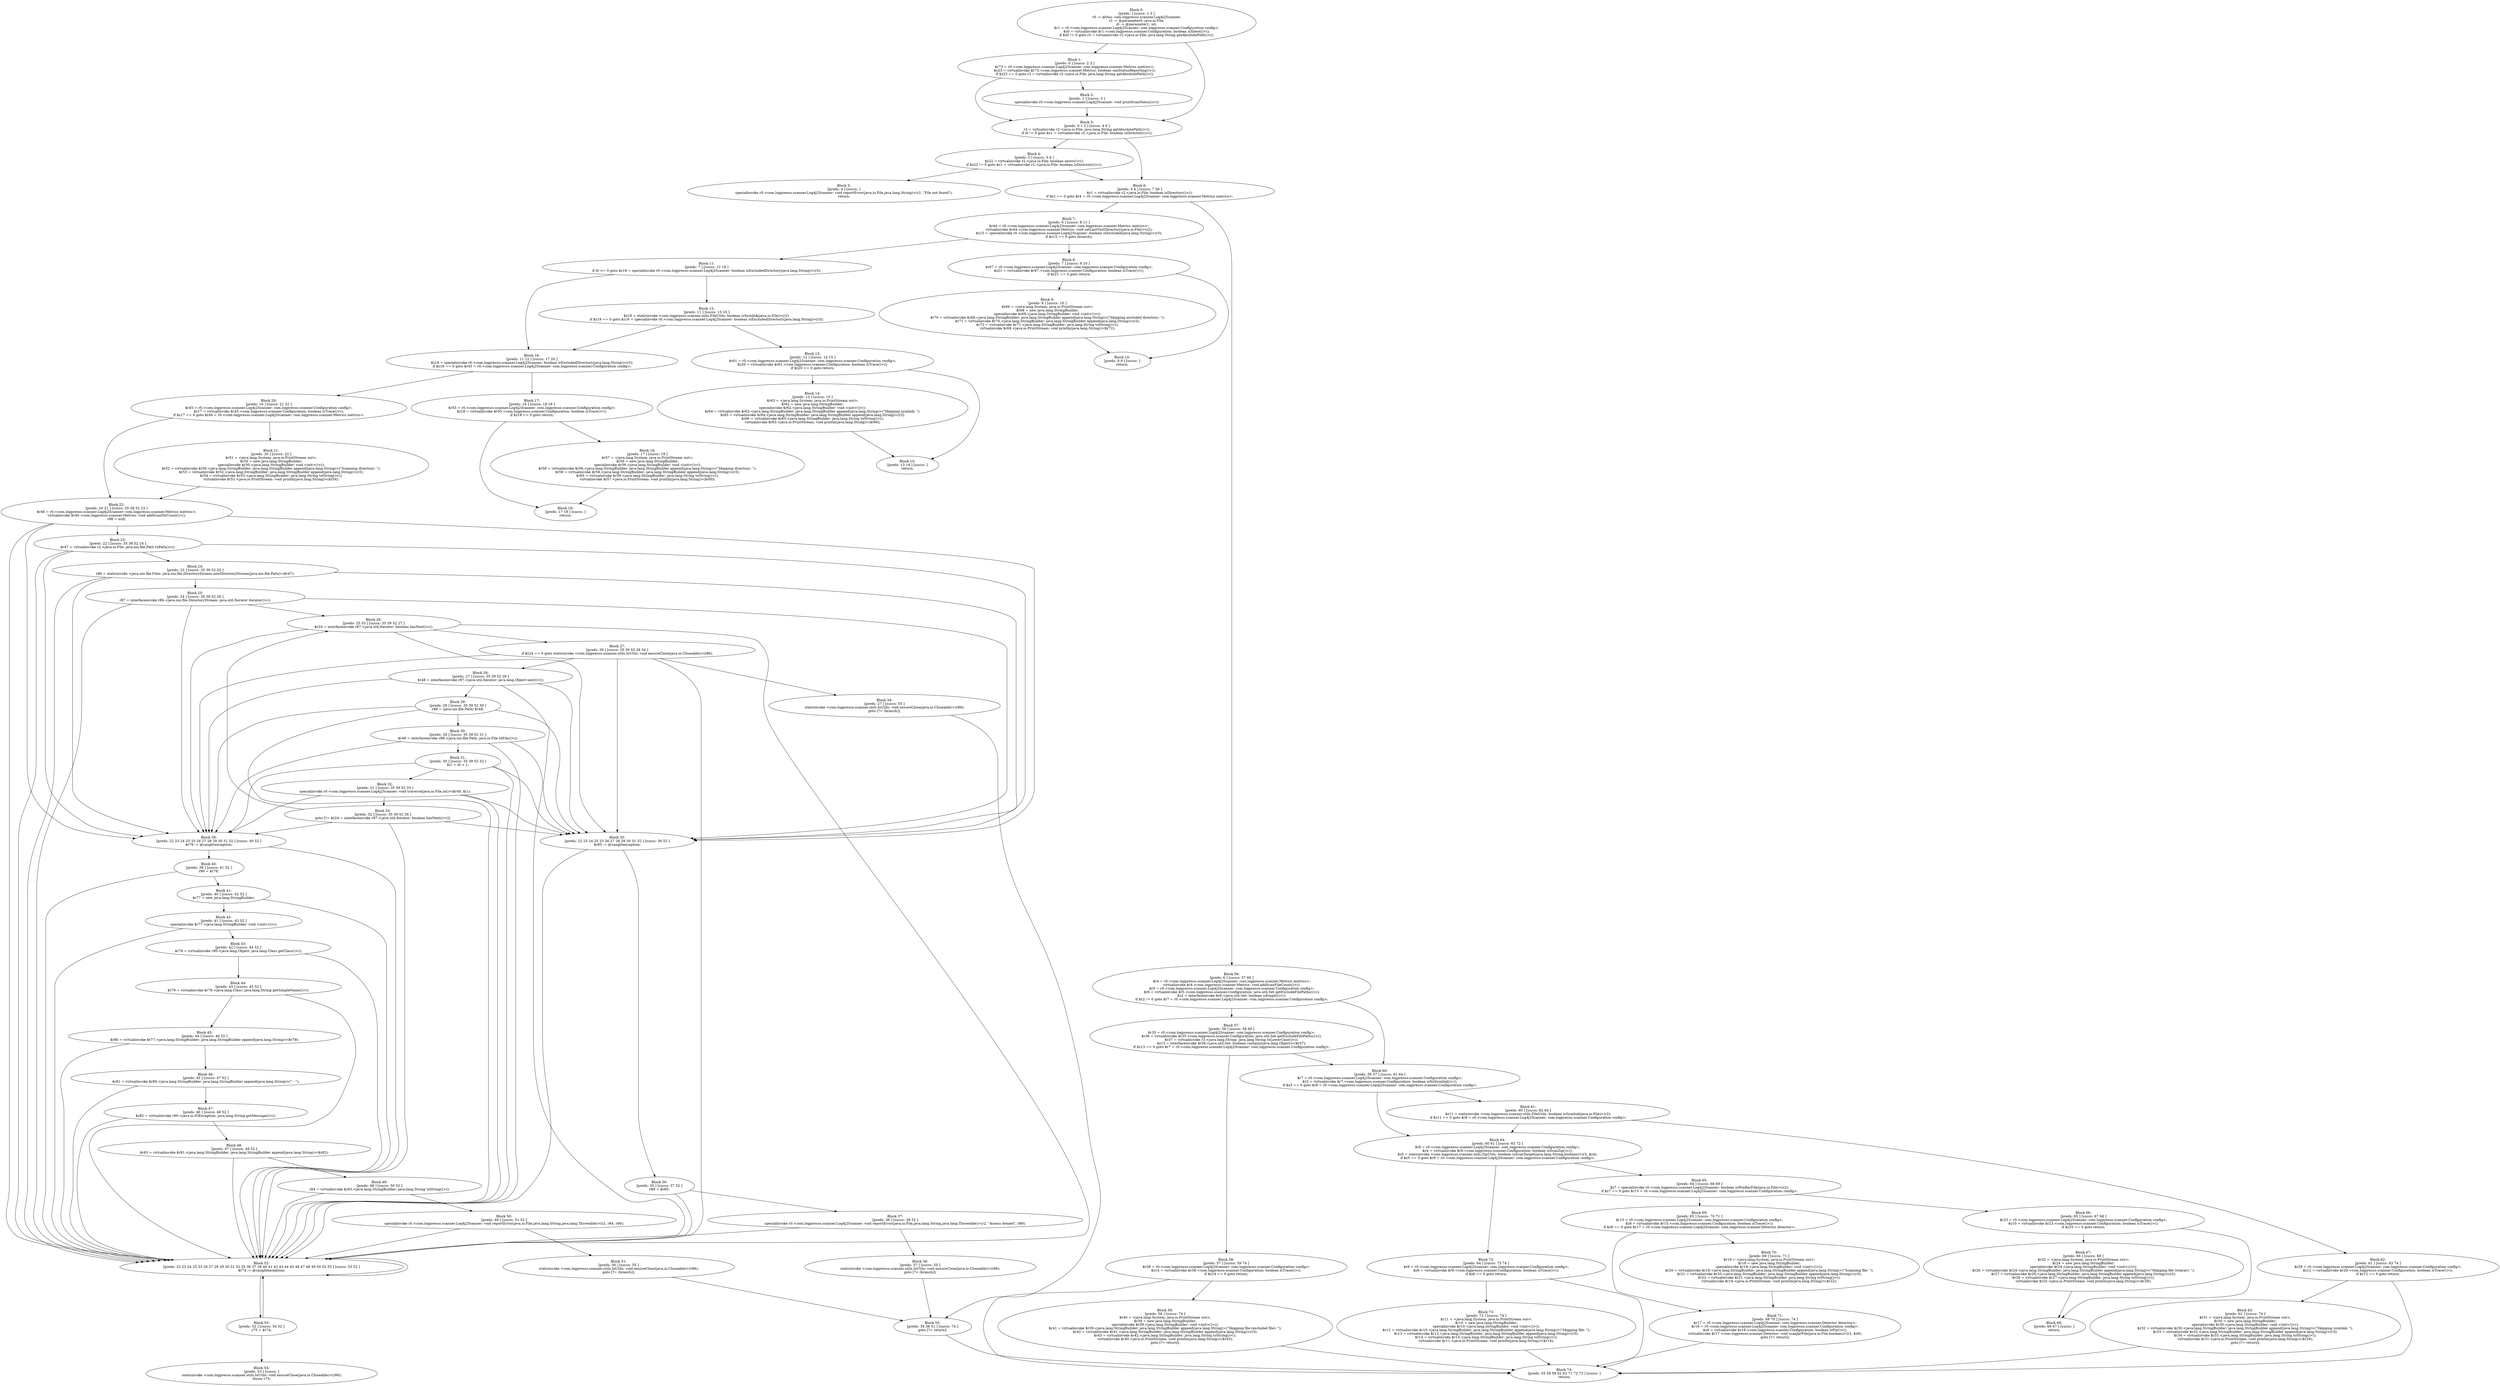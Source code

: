 digraph "unitGraph" {
    "Block 0:
[preds: ] [succs: 1 3 ]
r0 := @this: com.logpresso.scanner.Log4j2Scanner;
r2 := @parameter0: java.io.File;
i0 := @parameter1: int;
$r1 = r0.<com.logpresso.scanner.Log4j2Scanner: com.logpresso.scanner.Configuration config>;
$z0 = virtualinvoke $r1.<com.logpresso.scanner.Configuration: boolean isSilent()>();
if $z0 != 0 goto r3 = virtualinvoke r2.<java.io.File: java.lang.String getAbsolutePath()>();
"
    "Block 1:
[preds: 0 ] [succs: 2 3 ]
$r73 = r0.<com.logpresso.scanner.Log4j2Scanner: com.logpresso.scanner.Metrics metrics>;
$z23 = virtualinvoke $r73.<com.logpresso.scanner.Metrics: boolean canStatusReporting()>();
if $z23 == 0 goto r3 = virtualinvoke r2.<java.io.File: java.lang.String getAbsolutePath()>();
"
    "Block 2:
[preds: 1 ] [succs: 3 ]
specialinvoke r0.<com.logpresso.scanner.Log4j2Scanner: void printScanStatus()>();
"
    "Block 3:
[preds: 0 1 2 ] [succs: 4 6 ]
r3 = virtualinvoke r2.<java.io.File: java.lang.String getAbsolutePath()>();
if i0 != 0 goto $z1 = virtualinvoke r2.<java.io.File: boolean isDirectory()>();
"
    "Block 4:
[preds: 3 ] [succs: 5 6 ]
$z22 = virtualinvoke r2.<java.io.File: boolean exists()>();
if $z22 != 0 goto $z1 = virtualinvoke r2.<java.io.File: boolean isDirectory()>();
"
    "Block 5:
[preds: 4 ] [succs: ]
specialinvoke r0.<com.logpresso.scanner.Log4j2Scanner: void reportError(java.io.File,java.lang.String)>(r2, \"File not found\");
return;
"
    "Block 6:
[preds: 3 4 ] [succs: 7 56 ]
$z1 = virtualinvoke r2.<java.io.File: boolean isDirectory()>();
if $z1 == 0 goto $r4 = r0.<com.logpresso.scanner.Log4j2Scanner: com.logpresso.scanner.Metrics metrics>;
"
    "Block 7:
[preds: 6 ] [succs: 8 11 ]
$r44 = r0.<com.logpresso.scanner.Log4j2Scanner: com.logpresso.scanner.Metrics metrics>;
virtualinvoke $r44.<com.logpresso.scanner.Metrics: void setLastVisitDirectory(java.io.File)>(r2);
$z15 = specialinvoke r0.<com.logpresso.scanner.Log4j2Scanner: boolean isExcluded(java.lang.String)>(r3);
if $z15 == 0 goto (branch);
"
    "Block 8:
[preds: 7 ] [succs: 9 10 ]
$r67 = r0.<com.logpresso.scanner.Log4j2Scanner: com.logpresso.scanner.Configuration config>;
$z21 = virtualinvoke $r67.<com.logpresso.scanner.Configuration: boolean isTrace()>();
if $z21 == 0 goto return;
"
    "Block 9:
[preds: 8 ] [succs: 10 ]
$r69 = <java.lang.System: java.io.PrintStream out>;
$r68 = new java.lang.StringBuilder;
specialinvoke $r68.<java.lang.StringBuilder: void <init>()>();
$r70 = virtualinvoke $r68.<java.lang.StringBuilder: java.lang.StringBuilder append(java.lang.String)>(\"Skipping excluded directory: \");
$r71 = virtualinvoke $r70.<java.lang.StringBuilder: java.lang.StringBuilder append(java.lang.String)>(r3);
$r72 = virtualinvoke $r71.<java.lang.StringBuilder: java.lang.String toString()>();
virtualinvoke $r69.<java.io.PrintStream: void println(java.lang.String)>($r72);
"
    "Block 10:
[preds: 8 9 ] [succs: ]
return;
"
    "Block 11:
[preds: 7 ] [succs: 12 16 ]
if i0 <= 0 goto $z16 = specialinvoke r0.<com.logpresso.scanner.Log4j2Scanner: boolean isExcludedDirectory(java.lang.String)>(r3);
"
    "Block 12:
[preds: 11 ] [succs: 13 16 ]
$z19 = staticinvoke <com.logpresso.scanner.utils.FileUtils: boolean isSymlink(java.io.File)>(r2);
if $z19 == 0 goto $z16 = specialinvoke r0.<com.logpresso.scanner.Log4j2Scanner: boolean isExcludedDirectory(java.lang.String)>(r3);
"
    "Block 13:
[preds: 12 ] [succs: 14 15 ]
$r61 = r0.<com.logpresso.scanner.Log4j2Scanner: com.logpresso.scanner.Configuration config>;
$z20 = virtualinvoke $r61.<com.logpresso.scanner.Configuration: boolean isTrace()>();
if $z20 == 0 goto return;
"
    "Block 14:
[preds: 13 ] [succs: 15 ]
$r63 = <java.lang.System: java.io.PrintStream out>;
$r62 = new java.lang.StringBuilder;
specialinvoke $r62.<java.lang.StringBuilder: void <init>()>();
$r64 = virtualinvoke $r62.<java.lang.StringBuilder: java.lang.StringBuilder append(java.lang.String)>(\"Skipping symlink: \");
$r65 = virtualinvoke $r64.<java.lang.StringBuilder: java.lang.StringBuilder append(java.lang.String)>(r3);
$r66 = virtualinvoke $r65.<java.lang.StringBuilder: java.lang.String toString()>();
virtualinvoke $r63.<java.io.PrintStream: void println(java.lang.String)>($r66);
"
    "Block 15:
[preds: 13 14 ] [succs: ]
return;
"
    "Block 16:
[preds: 11 12 ] [succs: 17 20 ]
$z16 = specialinvoke r0.<com.logpresso.scanner.Log4j2Scanner: boolean isExcludedDirectory(java.lang.String)>(r3);
if $z16 == 0 goto $r45 = r0.<com.logpresso.scanner.Log4j2Scanner: com.logpresso.scanner.Configuration config>;
"
    "Block 17:
[preds: 16 ] [succs: 18 19 ]
$r55 = r0.<com.logpresso.scanner.Log4j2Scanner: com.logpresso.scanner.Configuration config>;
$z18 = virtualinvoke $r55.<com.logpresso.scanner.Configuration: boolean isTrace()>();
if $z18 == 0 goto return;
"
    "Block 18:
[preds: 17 ] [succs: 19 ]
$r57 = <java.lang.System: java.io.PrintStream out>;
$r56 = new java.lang.StringBuilder;
specialinvoke $r56.<java.lang.StringBuilder: void <init>()>();
$r58 = virtualinvoke $r56.<java.lang.StringBuilder: java.lang.StringBuilder append(java.lang.String)>(\"Skipping directory: \");
$r59 = virtualinvoke $r58.<java.lang.StringBuilder: java.lang.StringBuilder append(java.lang.String)>(r3);
$r60 = virtualinvoke $r59.<java.lang.StringBuilder: java.lang.String toString()>();
virtualinvoke $r57.<java.io.PrintStream: void println(java.lang.String)>($r60);
"
    "Block 19:
[preds: 17 18 ] [succs: ]
return;
"
    "Block 20:
[preds: 16 ] [succs: 21 22 ]
$r45 = r0.<com.logpresso.scanner.Log4j2Scanner: com.logpresso.scanner.Configuration config>;
$z17 = virtualinvoke $r45.<com.logpresso.scanner.Configuration: boolean isTrace()>();
if $z17 == 0 goto $r46 = r0.<com.logpresso.scanner.Log4j2Scanner: com.logpresso.scanner.Metrics metrics>;
"
    "Block 21:
[preds: 20 ] [succs: 22 ]
$r51 = <java.lang.System: java.io.PrintStream out>;
$r50 = new java.lang.StringBuilder;
specialinvoke $r50.<java.lang.StringBuilder: void <init>()>();
$r52 = virtualinvoke $r50.<java.lang.StringBuilder: java.lang.StringBuilder append(java.lang.String)>(\"Scanning directory: \");
$r53 = virtualinvoke $r52.<java.lang.StringBuilder: java.lang.StringBuilder append(java.lang.String)>(r3);
$r54 = virtualinvoke $r53.<java.lang.StringBuilder: java.lang.String toString()>();
virtualinvoke $r51.<java.io.PrintStream: void println(java.lang.String)>($r54);
"
    "Block 22:
[preds: 20 21 ] [succs: 35 39 52 23 ]
$r46 = r0.<com.logpresso.scanner.Log4j2Scanner: com.logpresso.scanner.Metrics metrics>;
virtualinvoke $r46.<com.logpresso.scanner.Metrics: void addScanDirCount()>();
r86 = null;
"
    "Block 23:
[preds: 22 ] [succs: 35 39 52 24 ]
$r47 = virtualinvoke r2.<java.io.File: java.nio.file.Path toPath()>();
"
    "Block 24:
[preds: 23 ] [succs: 35 39 52 25 ]
r86 = staticinvoke <java.nio.file.Files: java.nio.file.DirectoryStream newDirectoryStream(java.nio.file.Path)>($r47);
"
    "Block 25:
[preds: 24 ] [succs: 35 39 52 26 ]
r87 = interfaceinvoke r86.<java.nio.file.DirectoryStream: java.util.Iterator iterator()>();
"
    "Block 26:
[preds: 25 33 ] [succs: 35 39 52 27 ]
$z24 = interfaceinvoke r87.<java.util.Iterator: boolean hasNext()>();
"
    "Block 27:
[preds: 26 ] [succs: 35 39 52 28 34 ]
if $z24 == 0 goto staticinvoke <com.logpresso.scanner.utils.IoUtils: void ensureClose(java.io.Closeable)>(r86);
"
    "Block 28:
[preds: 27 ] [succs: 35 39 52 29 ]
$r48 = interfaceinvoke r87.<java.util.Iterator: java.lang.Object next()>();
"
    "Block 29:
[preds: 28 ] [succs: 35 39 52 30 ]
r88 = (java.nio.file.Path) $r48;
"
    "Block 30:
[preds: 29 ] [succs: 35 39 52 31 ]
$r49 = interfaceinvoke r88.<java.nio.file.Path: java.io.File toFile()>();
"
    "Block 31:
[preds: 30 ] [succs: 35 39 52 32 ]
$i1 = i0 + 1;
"
    "Block 32:
[preds: 31 ] [succs: 35 39 52 33 ]
specialinvoke r0.<com.logpresso.scanner.Log4j2Scanner: void traverse(java.io.File,int)>($r49, $i1);
"
    "Block 33:
[preds: 32 ] [succs: 35 39 52 26 ]
goto [?= $z24 = interfaceinvoke r87.<java.util.Iterator: boolean hasNext()>()];
"
    "Block 34:
[preds: 27 ] [succs: 55 ]
staticinvoke <com.logpresso.scanner.utils.IoUtils: void ensureClose(java.io.Closeable)>(r86);
goto [?= (branch)];
"
    "Block 35:
[preds: 22 23 24 25 33 26 27 28 29 30 31 32 ] [succs: 36 52 ]
$r85 := @caughtexception;
"
    "Block 36:
[preds: 35 ] [succs: 37 52 ]
r89 = $r85;
"
    "Block 37:
[preds: 36 ] [succs: 38 52 ]
specialinvoke r0.<com.logpresso.scanner.Log4j2Scanner: void reportError(java.io.File,java.lang.String,java.lang.Throwable)>(r2, \"Access denied\", r89);
"
    "Block 38:
[preds: 37 ] [succs: 55 ]
staticinvoke <com.logpresso.scanner.utils.IoUtils: void ensureClose(java.io.Closeable)>(r86);
goto [?= (branch)];
"
    "Block 39:
[preds: 22 23 24 25 33 26 27 28 29 30 31 32 ] [succs: 40 52 ]
$r76 := @caughtexception;
"
    "Block 40:
[preds: 39 ] [succs: 41 52 ]
r90 = $r76;
"
    "Block 41:
[preds: 40 ] [succs: 42 52 ]
$r77 = new java.lang.StringBuilder;
"
    "Block 42:
[preds: 41 ] [succs: 43 52 ]
specialinvoke $r77.<java.lang.StringBuilder: void <init>()>();
"
    "Block 43:
[preds: 42 ] [succs: 44 52 ]
$r78 = virtualinvoke r90.<java.lang.Object: java.lang.Class getClass()>();
"
    "Block 44:
[preds: 43 ] [succs: 45 52 ]
$r79 = virtualinvoke $r78.<java.lang.Class: java.lang.String getSimpleName()>();
"
    "Block 45:
[preds: 44 ] [succs: 46 52 ]
$r80 = virtualinvoke $r77.<java.lang.StringBuilder: java.lang.StringBuilder append(java.lang.String)>($r79);
"
    "Block 46:
[preds: 45 ] [succs: 47 52 ]
$r81 = virtualinvoke $r80.<java.lang.StringBuilder: java.lang.StringBuilder append(java.lang.String)>(\" - \");
"
    "Block 47:
[preds: 46 ] [succs: 48 52 ]
$r82 = virtualinvoke r90.<java.io.IOException: java.lang.String getMessage()>();
"
    "Block 48:
[preds: 47 ] [succs: 49 52 ]
$r83 = virtualinvoke $r81.<java.lang.StringBuilder: java.lang.StringBuilder append(java.lang.String)>($r82);
"
    "Block 49:
[preds: 48 ] [succs: 50 52 ]
r84 = virtualinvoke $r83.<java.lang.StringBuilder: java.lang.String toString()>();
"
    "Block 50:
[preds: 49 ] [succs: 51 52 ]
specialinvoke r0.<com.logpresso.scanner.Log4j2Scanner: void reportError(java.io.File,java.lang.String,java.lang.Throwable)>(r2, r84, r90);
"
    "Block 51:
[preds: 50 ] [succs: 55 ]
staticinvoke <com.logpresso.scanner.utils.IoUtils: void ensureClose(java.io.Closeable)>(r86);
goto [?= (branch)];
"
    "Block 52:
[preds: 22 23 24 25 33 26 27 28 29 30 31 32 35 36 37 39 40 41 42 43 44 45 46 47 48 49 50 52 53 ] [succs: 53 52 ]
$r74 := @caughtexception;
"
    "Block 53:
[preds: 52 ] [succs: 54 52 ]
r75 = $r74;
"
    "Block 54:
[preds: 53 ] [succs: ]
staticinvoke <com.logpresso.scanner.utils.IoUtils: void ensureClose(java.io.Closeable)>(r86);
throw r75;
"
    "Block 55:
[preds: 34 38 51 ] [succs: 74 ]
goto [?= return];
"
    "Block 56:
[preds: 6 ] [succs: 57 60 ]
$r4 = r0.<com.logpresso.scanner.Log4j2Scanner: com.logpresso.scanner.Metrics metrics>;
virtualinvoke $r4.<com.logpresso.scanner.Metrics: void addScanFileCount()>();
$r5 = r0.<com.logpresso.scanner.Log4j2Scanner: com.logpresso.scanner.Configuration config>;
$r6 = virtualinvoke $r5.<com.logpresso.scanner.Configuration: java.util.Set getExcludeFilePaths()>();
$z2 = interfaceinvoke $r6.<java.util.Set: boolean isEmpty()>();
if $z2 != 0 goto $r7 = r0.<com.logpresso.scanner.Log4j2Scanner: com.logpresso.scanner.Configuration config>;
"
    "Block 57:
[preds: 56 ] [succs: 58 60 ]
$r35 = r0.<com.logpresso.scanner.Log4j2Scanner: com.logpresso.scanner.Configuration config>;
$r36 = virtualinvoke $r35.<com.logpresso.scanner.Configuration: java.util.Set getExcludeFilePaths()>();
$r37 = virtualinvoke r3.<java.lang.String: java.lang.String toLowerCase()>();
$z13 = interfaceinvoke $r36.<java.util.Set: boolean contains(java.lang.Object)>($r37);
if $z13 == 0 goto $r7 = r0.<com.logpresso.scanner.Log4j2Scanner: com.logpresso.scanner.Configuration config>;
"
    "Block 58:
[preds: 57 ] [succs: 59 74 ]
$r38 = r0.<com.logpresso.scanner.Log4j2Scanner: com.logpresso.scanner.Configuration config>;
$z14 = virtualinvoke $r38.<com.logpresso.scanner.Configuration: boolean isTrace()>();
if $z14 == 0 goto return;
"
    "Block 59:
[preds: 58 ] [succs: 74 ]
$r40 = <java.lang.System: java.io.PrintStream out>;
$r39 = new java.lang.StringBuilder;
specialinvoke $r39.<java.lang.StringBuilder: void <init>()>();
$r41 = virtualinvoke $r39.<java.lang.StringBuilder: java.lang.StringBuilder append(java.lang.String)>(\"Skipping file (excluded file): \");
$r42 = virtualinvoke $r41.<java.lang.StringBuilder: java.lang.StringBuilder append(java.lang.String)>(r3);
$r43 = virtualinvoke $r42.<java.lang.StringBuilder: java.lang.String toString()>();
virtualinvoke $r40.<java.io.PrintStream: void println(java.lang.String)>($r43);
goto [?= return];
"
    "Block 60:
[preds: 56 57 ] [succs: 61 64 ]
$r7 = r0.<com.logpresso.scanner.Log4j2Scanner: com.logpresso.scanner.Configuration config>;
$z3 = virtualinvoke $r7.<com.logpresso.scanner.Configuration: boolean isNoSymlink()>();
if $z3 == 0 goto $r8 = r0.<com.logpresso.scanner.Log4j2Scanner: com.logpresso.scanner.Configuration config>;
"
    "Block 61:
[preds: 60 ] [succs: 62 64 ]
$z11 = staticinvoke <com.logpresso.scanner.utils.FileUtils: boolean isSymlink(java.io.File)>(r2);
if $z11 == 0 goto $r8 = r0.<com.logpresso.scanner.Log4j2Scanner: com.logpresso.scanner.Configuration config>;
"
    "Block 62:
[preds: 61 ] [succs: 63 74 ]
$r29 = r0.<com.logpresso.scanner.Log4j2Scanner: com.logpresso.scanner.Configuration config>;
$z12 = virtualinvoke $r29.<com.logpresso.scanner.Configuration: boolean isTrace()>();
if $z12 == 0 goto return;
"
    "Block 63:
[preds: 62 ] [succs: 74 ]
$r31 = <java.lang.System: java.io.PrintStream out>;
$r30 = new java.lang.StringBuilder;
specialinvoke $r30.<java.lang.StringBuilder: void <init>()>();
$r32 = virtualinvoke $r30.<java.lang.StringBuilder: java.lang.StringBuilder append(java.lang.String)>(\"Skipping symlink: \");
$r33 = virtualinvoke $r32.<java.lang.StringBuilder: java.lang.StringBuilder append(java.lang.String)>(r3);
$r34 = virtualinvoke $r33.<java.lang.StringBuilder: java.lang.String toString()>();
virtualinvoke $r31.<java.io.PrintStream: void println(java.lang.String)>($r34);
goto [?= return];
"
    "Block 64:
[preds: 60 61 ] [succs: 65 72 ]
$r8 = r0.<com.logpresso.scanner.Log4j2Scanner: com.logpresso.scanner.Configuration config>;
$z4 = virtualinvoke $r8.<com.logpresso.scanner.Configuration: boolean isScanZip()>();
$z5 = staticinvoke <com.logpresso.scanner.utils.ZipUtils: boolean isScanTarget(java.lang.String,boolean)>(r3, $z4);
if $z5 == 0 goto $r9 = r0.<com.logpresso.scanner.Log4j2Scanner: com.logpresso.scanner.Configuration config>;
"
    "Block 65:
[preds: 64 ] [succs: 66 69 ]
$z7 = specialinvoke r0.<com.logpresso.scanner.Log4j2Scanner: boolean isWinRarFile(java.io.File)>(r2);
if $z7 == 0 goto $r15 = r0.<com.logpresso.scanner.Log4j2Scanner: com.logpresso.scanner.Configuration config>;
"
    "Block 66:
[preds: 65 ] [succs: 67 68 ]
$r23 = r0.<com.logpresso.scanner.Log4j2Scanner: com.logpresso.scanner.Configuration config>;
$z10 = virtualinvoke $r23.<com.logpresso.scanner.Configuration: boolean isTrace()>();
if $z10 == 0 goto return;
"
    "Block 67:
[preds: 66 ] [succs: 68 ]
$r25 = <java.lang.System: java.io.PrintStream out>;
$r24 = new java.lang.StringBuilder;
specialinvoke $r24.<java.lang.StringBuilder: void <init>()>();
$r26 = virtualinvoke $r24.<java.lang.StringBuilder: java.lang.StringBuilder append(java.lang.String)>(\"Skipping file (winrar): \");
$r27 = virtualinvoke $r26.<java.lang.StringBuilder: java.lang.StringBuilder append(java.lang.String)>(r3);
$r28 = virtualinvoke $r27.<java.lang.StringBuilder: java.lang.String toString()>();
virtualinvoke $r25.<java.io.PrintStream: void println(java.lang.String)>($r28);
"
    "Block 68:
[preds: 66 67 ] [succs: ]
return;
"
    "Block 69:
[preds: 65 ] [succs: 70 71 ]
$r15 = r0.<com.logpresso.scanner.Log4j2Scanner: com.logpresso.scanner.Configuration config>;
$z8 = virtualinvoke $r15.<com.logpresso.scanner.Configuration: boolean isTrace()>();
if $z8 == 0 goto $r17 = r0.<com.logpresso.scanner.Log4j2Scanner: com.logpresso.scanner.Detector detector>;
"
    "Block 70:
[preds: 69 ] [succs: 71 ]
$r19 = <java.lang.System: java.io.PrintStream out>;
$r18 = new java.lang.StringBuilder;
specialinvoke $r18.<java.lang.StringBuilder: void <init>()>();
$r20 = virtualinvoke $r18.<java.lang.StringBuilder: java.lang.StringBuilder append(java.lang.String)>(\"Scanning file: \");
$r21 = virtualinvoke $r20.<java.lang.StringBuilder: java.lang.StringBuilder append(java.lang.String)>(r3);
$r22 = virtualinvoke $r21.<java.lang.StringBuilder: java.lang.String toString()>();
virtualinvoke $r19.<java.io.PrintStream: void println(java.lang.String)>($r22);
"
    "Block 71:
[preds: 69 70 ] [succs: 74 ]
$r17 = r0.<com.logpresso.scanner.Log4j2Scanner: com.logpresso.scanner.Detector detector>;
$r16 = r0.<com.logpresso.scanner.Log4j2Scanner: com.logpresso.scanner.Configuration config>;
$z9 = virtualinvoke $r16.<com.logpresso.scanner.Configuration: boolean isFix()>();
virtualinvoke $r17.<com.logpresso.scanner.Detector: void scanJarFile(java.io.File,boolean)>(r2, $z9);
goto [?= return];
"
    "Block 72:
[preds: 64 ] [succs: 73 74 ]
$r9 = r0.<com.logpresso.scanner.Log4j2Scanner: com.logpresso.scanner.Configuration config>;
$z6 = virtualinvoke $r9.<com.logpresso.scanner.Configuration: boolean isTrace()>();
if $z6 == 0 goto return;
"
    "Block 73:
[preds: 72 ] [succs: 74 ]
$r11 = <java.lang.System: java.io.PrintStream out>;
$r10 = new java.lang.StringBuilder;
specialinvoke $r10.<java.lang.StringBuilder: void <init>()>();
$r12 = virtualinvoke $r10.<java.lang.StringBuilder: java.lang.StringBuilder append(java.lang.String)>(\"Skipping file: \");
$r13 = virtualinvoke $r12.<java.lang.StringBuilder: java.lang.StringBuilder append(java.lang.String)>(r3);
$r14 = virtualinvoke $r13.<java.lang.StringBuilder: java.lang.String toString()>();
virtualinvoke $r11.<java.io.PrintStream: void println(java.lang.String)>($r14);
"
    "Block 74:
[preds: 55 58 59 62 63 71 72 73 ] [succs: ]
return;
"
    "Block 0:
[preds: ] [succs: 1 3 ]
r0 := @this: com.logpresso.scanner.Log4j2Scanner;
r2 := @parameter0: java.io.File;
i0 := @parameter1: int;
$r1 = r0.<com.logpresso.scanner.Log4j2Scanner: com.logpresso.scanner.Configuration config>;
$z0 = virtualinvoke $r1.<com.logpresso.scanner.Configuration: boolean isSilent()>();
if $z0 != 0 goto r3 = virtualinvoke r2.<java.io.File: java.lang.String getAbsolutePath()>();
"->"Block 1:
[preds: 0 ] [succs: 2 3 ]
$r73 = r0.<com.logpresso.scanner.Log4j2Scanner: com.logpresso.scanner.Metrics metrics>;
$z23 = virtualinvoke $r73.<com.logpresso.scanner.Metrics: boolean canStatusReporting()>();
if $z23 == 0 goto r3 = virtualinvoke r2.<java.io.File: java.lang.String getAbsolutePath()>();
";
    "Block 0:
[preds: ] [succs: 1 3 ]
r0 := @this: com.logpresso.scanner.Log4j2Scanner;
r2 := @parameter0: java.io.File;
i0 := @parameter1: int;
$r1 = r0.<com.logpresso.scanner.Log4j2Scanner: com.logpresso.scanner.Configuration config>;
$z0 = virtualinvoke $r1.<com.logpresso.scanner.Configuration: boolean isSilent()>();
if $z0 != 0 goto r3 = virtualinvoke r2.<java.io.File: java.lang.String getAbsolutePath()>();
"->"Block 3:
[preds: 0 1 2 ] [succs: 4 6 ]
r3 = virtualinvoke r2.<java.io.File: java.lang.String getAbsolutePath()>();
if i0 != 0 goto $z1 = virtualinvoke r2.<java.io.File: boolean isDirectory()>();
";
    "Block 1:
[preds: 0 ] [succs: 2 3 ]
$r73 = r0.<com.logpresso.scanner.Log4j2Scanner: com.logpresso.scanner.Metrics metrics>;
$z23 = virtualinvoke $r73.<com.logpresso.scanner.Metrics: boolean canStatusReporting()>();
if $z23 == 0 goto r3 = virtualinvoke r2.<java.io.File: java.lang.String getAbsolutePath()>();
"->"Block 2:
[preds: 1 ] [succs: 3 ]
specialinvoke r0.<com.logpresso.scanner.Log4j2Scanner: void printScanStatus()>();
";
    "Block 1:
[preds: 0 ] [succs: 2 3 ]
$r73 = r0.<com.logpresso.scanner.Log4j2Scanner: com.logpresso.scanner.Metrics metrics>;
$z23 = virtualinvoke $r73.<com.logpresso.scanner.Metrics: boolean canStatusReporting()>();
if $z23 == 0 goto r3 = virtualinvoke r2.<java.io.File: java.lang.String getAbsolutePath()>();
"->"Block 3:
[preds: 0 1 2 ] [succs: 4 6 ]
r3 = virtualinvoke r2.<java.io.File: java.lang.String getAbsolutePath()>();
if i0 != 0 goto $z1 = virtualinvoke r2.<java.io.File: boolean isDirectory()>();
";
    "Block 2:
[preds: 1 ] [succs: 3 ]
specialinvoke r0.<com.logpresso.scanner.Log4j2Scanner: void printScanStatus()>();
"->"Block 3:
[preds: 0 1 2 ] [succs: 4 6 ]
r3 = virtualinvoke r2.<java.io.File: java.lang.String getAbsolutePath()>();
if i0 != 0 goto $z1 = virtualinvoke r2.<java.io.File: boolean isDirectory()>();
";
    "Block 3:
[preds: 0 1 2 ] [succs: 4 6 ]
r3 = virtualinvoke r2.<java.io.File: java.lang.String getAbsolutePath()>();
if i0 != 0 goto $z1 = virtualinvoke r2.<java.io.File: boolean isDirectory()>();
"->"Block 4:
[preds: 3 ] [succs: 5 6 ]
$z22 = virtualinvoke r2.<java.io.File: boolean exists()>();
if $z22 != 0 goto $z1 = virtualinvoke r2.<java.io.File: boolean isDirectory()>();
";
    "Block 3:
[preds: 0 1 2 ] [succs: 4 6 ]
r3 = virtualinvoke r2.<java.io.File: java.lang.String getAbsolutePath()>();
if i0 != 0 goto $z1 = virtualinvoke r2.<java.io.File: boolean isDirectory()>();
"->"Block 6:
[preds: 3 4 ] [succs: 7 56 ]
$z1 = virtualinvoke r2.<java.io.File: boolean isDirectory()>();
if $z1 == 0 goto $r4 = r0.<com.logpresso.scanner.Log4j2Scanner: com.logpresso.scanner.Metrics metrics>;
";
    "Block 4:
[preds: 3 ] [succs: 5 6 ]
$z22 = virtualinvoke r2.<java.io.File: boolean exists()>();
if $z22 != 0 goto $z1 = virtualinvoke r2.<java.io.File: boolean isDirectory()>();
"->"Block 5:
[preds: 4 ] [succs: ]
specialinvoke r0.<com.logpresso.scanner.Log4j2Scanner: void reportError(java.io.File,java.lang.String)>(r2, \"File not found\");
return;
";
    "Block 4:
[preds: 3 ] [succs: 5 6 ]
$z22 = virtualinvoke r2.<java.io.File: boolean exists()>();
if $z22 != 0 goto $z1 = virtualinvoke r2.<java.io.File: boolean isDirectory()>();
"->"Block 6:
[preds: 3 4 ] [succs: 7 56 ]
$z1 = virtualinvoke r2.<java.io.File: boolean isDirectory()>();
if $z1 == 0 goto $r4 = r0.<com.logpresso.scanner.Log4j2Scanner: com.logpresso.scanner.Metrics metrics>;
";
    "Block 6:
[preds: 3 4 ] [succs: 7 56 ]
$z1 = virtualinvoke r2.<java.io.File: boolean isDirectory()>();
if $z1 == 0 goto $r4 = r0.<com.logpresso.scanner.Log4j2Scanner: com.logpresso.scanner.Metrics metrics>;
"->"Block 7:
[preds: 6 ] [succs: 8 11 ]
$r44 = r0.<com.logpresso.scanner.Log4j2Scanner: com.logpresso.scanner.Metrics metrics>;
virtualinvoke $r44.<com.logpresso.scanner.Metrics: void setLastVisitDirectory(java.io.File)>(r2);
$z15 = specialinvoke r0.<com.logpresso.scanner.Log4j2Scanner: boolean isExcluded(java.lang.String)>(r3);
if $z15 == 0 goto (branch);
";
    "Block 6:
[preds: 3 4 ] [succs: 7 56 ]
$z1 = virtualinvoke r2.<java.io.File: boolean isDirectory()>();
if $z1 == 0 goto $r4 = r0.<com.logpresso.scanner.Log4j2Scanner: com.logpresso.scanner.Metrics metrics>;
"->"Block 56:
[preds: 6 ] [succs: 57 60 ]
$r4 = r0.<com.logpresso.scanner.Log4j2Scanner: com.logpresso.scanner.Metrics metrics>;
virtualinvoke $r4.<com.logpresso.scanner.Metrics: void addScanFileCount()>();
$r5 = r0.<com.logpresso.scanner.Log4j2Scanner: com.logpresso.scanner.Configuration config>;
$r6 = virtualinvoke $r5.<com.logpresso.scanner.Configuration: java.util.Set getExcludeFilePaths()>();
$z2 = interfaceinvoke $r6.<java.util.Set: boolean isEmpty()>();
if $z2 != 0 goto $r7 = r0.<com.logpresso.scanner.Log4j2Scanner: com.logpresso.scanner.Configuration config>;
";
    "Block 7:
[preds: 6 ] [succs: 8 11 ]
$r44 = r0.<com.logpresso.scanner.Log4j2Scanner: com.logpresso.scanner.Metrics metrics>;
virtualinvoke $r44.<com.logpresso.scanner.Metrics: void setLastVisitDirectory(java.io.File)>(r2);
$z15 = specialinvoke r0.<com.logpresso.scanner.Log4j2Scanner: boolean isExcluded(java.lang.String)>(r3);
if $z15 == 0 goto (branch);
"->"Block 8:
[preds: 7 ] [succs: 9 10 ]
$r67 = r0.<com.logpresso.scanner.Log4j2Scanner: com.logpresso.scanner.Configuration config>;
$z21 = virtualinvoke $r67.<com.logpresso.scanner.Configuration: boolean isTrace()>();
if $z21 == 0 goto return;
";
    "Block 7:
[preds: 6 ] [succs: 8 11 ]
$r44 = r0.<com.logpresso.scanner.Log4j2Scanner: com.logpresso.scanner.Metrics metrics>;
virtualinvoke $r44.<com.logpresso.scanner.Metrics: void setLastVisitDirectory(java.io.File)>(r2);
$z15 = specialinvoke r0.<com.logpresso.scanner.Log4j2Scanner: boolean isExcluded(java.lang.String)>(r3);
if $z15 == 0 goto (branch);
"->"Block 11:
[preds: 7 ] [succs: 12 16 ]
if i0 <= 0 goto $z16 = specialinvoke r0.<com.logpresso.scanner.Log4j2Scanner: boolean isExcludedDirectory(java.lang.String)>(r3);
";
    "Block 8:
[preds: 7 ] [succs: 9 10 ]
$r67 = r0.<com.logpresso.scanner.Log4j2Scanner: com.logpresso.scanner.Configuration config>;
$z21 = virtualinvoke $r67.<com.logpresso.scanner.Configuration: boolean isTrace()>();
if $z21 == 0 goto return;
"->"Block 9:
[preds: 8 ] [succs: 10 ]
$r69 = <java.lang.System: java.io.PrintStream out>;
$r68 = new java.lang.StringBuilder;
specialinvoke $r68.<java.lang.StringBuilder: void <init>()>();
$r70 = virtualinvoke $r68.<java.lang.StringBuilder: java.lang.StringBuilder append(java.lang.String)>(\"Skipping excluded directory: \");
$r71 = virtualinvoke $r70.<java.lang.StringBuilder: java.lang.StringBuilder append(java.lang.String)>(r3);
$r72 = virtualinvoke $r71.<java.lang.StringBuilder: java.lang.String toString()>();
virtualinvoke $r69.<java.io.PrintStream: void println(java.lang.String)>($r72);
";
    "Block 8:
[preds: 7 ] [succs: 9 10 ]
$r67 = r0.<com.logpresso.scanner.Log4j2Scanner: com.logpresso.scanner.Configuration config>;
$z21 = virtualinvoke $r67.<com.logpresso.scanner.Configuration: boolean isTrace()>();
if $z21 == 0 goto return;
"->"Block 10:
[preds: 8 9 ] [succs: ]
return;
";
    "Block 9:
[preds: 8 ] [succs: 10 ]
$r69 = <java.lang.System: java.io.PrintStream out>;
$r68 = new java.lang.StringBuilder;
specialinvoke $r68.<java.lang.StringBuilder: void <init>()>();
$r70 = virtualinvoke $r68.<java.lang.StringBuilder: java.lang.StringBuilder append(java.lang.String)>(\"Skipping excluded directory: \");
$r71 = virtualinvoke $r70.<java.lang.StringBuilder: java.lang.StringBuilder append(java.lang.String)>(r3);
$r72 = virtualinvoke $r71.<java.lang.StringBuilder: java.lang.String toString()>();
virtualinvoke $r69.<java.io.PrintStream: void println(java.lang.String)>($r72);
"->"Block 10:
[preds: 8 9 ] [succs: ]
return;
";
    "Block 11:
[preds: 7 ] [succs: 12 16 ]
if i0 <= 0 goto $z16 = specialinvoke r0.<com.logpresso.scanner.Log4j2Scanner: boolean isExcludedDirectory(java.lang.String)>(r3);
"->"Block 12:
[preds: 11 ] [succs: 13 16 ]
$z19 = staticinvoke <com.logpresso.scanner.utils.FileUtils: boolean isSymlink(java.io.File)>(r2);
if $z19 == 0 goto $z16 = specialinvoke r0.<com.logpresso.scanner.Log4j2Scanner: boolean isExcludedDirectory(java.lang.String)>(r3);
";
    "Block 11:
[preds: 7 ] [succs: 12 16 ]
if i0 <= 0 goto $z16 = specialinvoke r0.<com.logpresso.scanner.Log4j2Scanner: boolean isExcludedDirectory(java.lang.String)>(r3);
"->"Block 16:
[preds: 11 12 ] [succs: 17 20 ]
$z16 = specialinvoke r0.<com.logpresso.scanner.Log4j2Scanner: boolean isExcludedDirectory(java.lang.String)>(r3);
if $z16 == 0 goto $r45 = r0.<com.logpresso.scanner.Log4j2Scanner: com.logpresso.scanner.Configuration config>;
";
    "Block 12:
[preds: 11 ] [succs: 13 16 ]
$z19 = staticinvoke <com.logpresso.scanner.utils.FileUtils: boolean isSymlink(java.io.File)>(r2);
if $z19 == 0 goto $z16 = specialinvoke r0.<com.logpresso.scanner.Log4j2Scanner: boolean isExcludedDirectory(java.lang.String)>(r3);
"->"Block 13:
[preds: 12 ] [succs: 14 15 ]
$r61 = r0.<com.logpresso.scanner.Log4j2Scanner: com.logpresso.scanner.Configuration config>;
$z20 = virtualinvoke $r61.<com.logpresso.scanner.Configuration: boolean isTrace()>();
if $z20 == 0 goto return;
";
    "Block 12:
[preds: 11 ] [succs: 13 16 ]
$z19 = staticinvoke <com.logpresso.scanner.utils.FileUtils: boolean isSymlink(java.io.File)>(r2);
if $z19 == 0 goto $z16 = specialinvoke r0.<com.logpresso.scanner.Log4j2Scanner: boolean isExcludedDirectory(java.lang.String)>(r3);
"->"Block 16:
[preds: 11 12 ] [succs: 17 20 ]
$z16 = specialinvoke r0.<com.logpresso.scanner.Log4j2Scanner: boolean isExcludedDirectory(java.lang.String)>(r3);
if $z16 == 0 goto $r45 = r0.<com.logpresso.scanner.Log4j2Scanner: com.logpresso.scanner.Configuration config>;
";
    "Block 13:
[preds: 12 ] [succs: 14 15 ]
$r61 = r0.<com.logpresso.scanner.Log4j2Scanner: com.logpresso.scanner.Configuration config>;
$z20 = virtualinvoke $r61.<com.logpresso.scanner.Configuration: boolean isTrace()>();
if $z20 == 0 goto return;
"->"Block 14:
[preds: 13 ] [succs: 15 ]
$r63 = <java.lang.System: java.io.PrintStream out>;
$r62 = new java.lang.StringBuilder;
specialinvoke $r62.<java.lang.StringBuilder: void <init>()>();
$r64 = virtualinvoke $r62.<java.lang.StringBuilder: java.lang.StringBuilder append(java.lang.String)>(\"Skipping symlink: \");
$r65 = virtualinvoke $r64.<java.lang.StringBuilder: java.lang.StringBuilder append(java.lang.String)>(r3);
$r66 = virtualinvoke $r65.<java.lang.StringBuilder: java.lang.String toString()>();
virtualinvoke $r63.<java.io.PrintStream: void println(java.lang.String)>($r66);
";
    "Block 13:
[preds: 12 ] [succs: 14 15 ]
$r61 = r0.<com.logpresso.scanner.Log4j2Scanner: com.logpresso.scanner.Configuration config>;
$z20 = virtualinvoke $r61.<com.logpresso.scanner.Configuration: boolean isTrace()>();
if $z20 == 0 goto return;
"->"Block 15:
[preds: 13 14 ] [succs: ]
return;
";
    "Block 14:
[preds: 13 ] [succs: 15 ]
$r63 = <java.lang.System: java.io.PrintStream out>;
$r62 = new java.lang.StringBuilder;
specialinvoke $r62.<java.lang.StringBuilder: void <init>()>();
$r64 = virtualinvoke $r62.<java.lang.StringBuilder: java.lang.StringBuilder append(java.lang.String)>(\"Skipping symlink: \");
$r65 = virtualinvoke $r64.<java.lang.StringBuilder: java.lang.StringBuilder append(java.lang.String)>(r3);
$r66 = virtualinvoke $r65.<java.lang.StringBuilder: java.lang.String toString()>();
virtualinvoke $r63.<java.io.PrintStream: void println(java.lang.String)>($r66);
"->"Block 15:
[preds: 13 14 ] [succs: ]
return;
";
    "Block 16:
[preds: 11 12 ] [succs: 17 20 ]
$z16 = specialinvoke r0.<com.logpresso.scanner.Log4j2Scanner: boolean isExcludedDirectory(java.lang.String)>(r3);
if $z16 == 0 goto $r45 = r0.<com.logpresso.scanner.Log4j2Scanner: com.logpresso.scanner.Configuration config>;
"->"Block 17:
[preds: 16 ] [succs: 18 19 ]
$r55 = r0.<com.logpresso.scanner.Log4j2Scanner: com.logpresso.scanner.Configuration config>;
$z18 = virtualinvoke $r55.<com.logpresso.scanner.Configuration: boolean isTrace()>();
if $z18 == 0 goto return;
";
    "Block 16:
[preds: 11 12 ] [succs: 17 20 ]
$z16 = specialinvoke r0.<com.logpresso.scanner.Log4j2Scanner: boolean isExcludedDirectory(java.lang.String)>(r3);
if $z16 == 0 goto $r45 = r0.<com.logpresso.scanner.Log4j2Scanner: com.logpresso.scanner.Configuration config>;
"->"Block 20:
[preds: 16 ] [succs: 21 22 ]
$r45 = r0.<com.logpresso.scanner.Log4j2Scanner: com.logpresso.scanner.Configuration config>;
$z17 = virtualinvoke $r45.<com.logpresso.scanner.Configuration: boolean isTrace()>();
if $z17 == 0 goto $r46 = r0.<com.logpresso.scanner.Log4j2Scanner: com.logpresso.scanner.Metrics metrics>;
";
    "Block 17:
[preds: 16 ] [succs: 18 19 ]
$r55 = r0.<com.logpresso.scanner.Log4j2Scanner: com.logpresso.scanner.Configuration config>;
$z18 = virtualinvoke $r55.<com.logpresso.scanner.Configuration: boolean isTrace()>();
if $z18 == 0 goto return;
"->"Block 18:
[preds: 17 ] [succs: 19 ]
$r57 = <java.lang.System: java.io.PrintStream out>;
$r56 = new java.lang.StringBuilder;
specialinvoke $r56.<java.lang.StringBuilder: void <init>()>();
$r58 = virtualinvoke $r56.<java.lang.StringBuilder: java.lang.StringBuilder append(java.lang.String)>(\"Skipping directory: \");
$r59 = virtualinvoke $r58.<java.lang.StringBuilder: java.lang.StringBuilder append(java.lang.String)>(r3);
$r60 = virtualinvoke $r59.<java.lang.StringBuilder: java.lang.String toString()>();
virtualinvoke $r57.<java.io.PrintStream: void println(java.lang.String)>($r60);
";
    "Block 17:
[preds: 16 ] [succs: 18 19 ]
$r55 = r0.<com.logpresso.scanner.Log4j2Scanner: com.logpresso.scanner.Configuration config>;
$z18 = virtualinvoke $r55.<com.logpresso.scanner.Configuration: boolean isTrace()>();
if $z18 == 0 goto return;
"->"Block 19:
[preds: 17 18 ] [succs: ]
return;
";
    "Block 18:
[preds: 17 ] [succs: 19 ]
$r57 = <java.lang.System: java.io.PrintStream out>;
$r56 = new java.lang.StringBuilder;
specialinvoke $r56.<java.lang.StringBuilder: void <init>()>();
$r58 = virtualinvoke $r56.<java.lang.StringBuilder: java.lang.StringBuilder append(java.lang.String)>(\"Skipping directory: \");
$r59 = virtualinvoke $r58.<java.lang.StringBuilder: java.lang.StringBuilder append(java.lang.String)>(r3);
$r60 = virtualinvoke $r59.<java.lang.StringBuilder: java.lang.String toString()>();
virtualinvoke $r57.<java.io.PrintStream: void println(java.lang.String)>($r60);
"->"Block 19:
[preds: 17 18 ] [succs: ]
return;
";
    "Block 20:
[preds: 16 ] [succs: 21 22 ]
$r45 = r0.<com.logpresso.scanner.Log4j2Scanner: com.logpresso.scanner.Configuration config>;
$z17 = virtualinvoke $r45.<com.logpresso.scanner.Configuration: boolean isTrace()>();
if $z17 == 0 goto $r46 = r0.<com.logpresso.scanner.Log4j2Scanner: com.logpresso.scanner.Metrics metrics>;
"->"Block 21:
[preds: 20 ] [succs: 22 ]
$r51 = <java.lang.System: java.io.PrintStream out>;
$r50 = new java.lang.StringBuilder;
specialinvoke $r50.<java.lang.StringBuilder: void <init>()>();
$r52 = virtualinvoke $r50.<java.lang.StringBuilder: java.lang.StringBuilder append(java.lang.String)>(\"Scanning directory: \");
$r53 = virtualinvoke $r52.<java.lang.StringBuilder: java.lang.StringBuilder append(java.lang.String)>(r3);
$r54 = virtualinvoke $r53.<java.lang.StringBuilder: java.lang.String toString()>();
virtualinvoke $r51.<java.io.PrintStream: void println(java.lang.String)>($r54);
";
    "Block 20:
[preds: 16 ] [succs: 21 22 ]
$r45 = r0.<com.logpresso.scanner.Log4j2Scanner: com.logpresso.scanner.Configuration config>;
$z17 = virtualinvoke $r45.<com.logpresso.scanner.Configuration: boolean isTrace()>();
if $z17 == 0 goto $r46 = r0.<com.logpresso.scanner.Log4j2Scanner: com.logpresso.scanner.Metrics metrics>;
"->"Block 22:
[preds: 20 21 ] [succs: 35 39 52 23 ]
$r46 = r0.<com.logpresso.scanner.Log4j2Scanner: com.logpresso.scanner.Metrics metrics>;
virtualinvoke $r46.<com.logpresso.scanner.Metrics: void addScanDirCount()>();
r86 = null;
";
    "Block 21:
[preds: 20 ] [succs: 22 ]
$r51 = <java.lang.System: java.io.PrintStream out>;
$r50 = new java.lang.StringBuilder;
specialinvoke $r50.<java.lang.StringBuilder: void <init>()>();
$r52 = virtualinvoke $r50.<java.lang.StringBuilder: java.lang.StringBuilder append(java.lang.String)>(\"Scanning directory: \");
$r53 = virtualinvoke $r52.<java.lang.StringBuilder: java.lang.StringBuilder append(java.lang.String)>(r3);
$r54 = virtualinvoke $r53.<java.lang.StringBuilder: java.lang.String toString()>();
virtualinvoke $r51.<java.io.PrintStream: void println(java.lang.String)>($r54);
"->"Block 22:
[preds: 20 21 ] [succs: 35 39 52 23 ]
$r46 = r0.<com.logpresso.scanner.Log4j2Scanner: com.logpresso.scanner.Metrics metrics>;
virtualinvoke $r46.<com.logpresso.scanner.Metrics: void addScanDirCount()>();
r86 = null;
";
    "Block 22:
[preds: 20 21 ] [succs: 35 39 52 23 ]
$r46 = r0.<com.logpresso.scanner.Log4j2Scanner: com.logpresso.scanner.Metrics metrics>;
virtualinvoke $r46.<com.logpresso.scanner.Metrics: void addScanDirCount()>();
r86 = null;
"->"Block 35:
[preds: 22 23 24 25 33 26 27 28 29 30 31 32 ] [succs: 36 52 ]
$r85 := @caughtexception;
";
    "Block 22:
[preds: 20 21 ] [succs: 35 39 52 23 ]
$r46 = r0.<com.logpresso.scanner.Log4j2Scanner: com.logpresso.scanner.Metrics metrics>;
virtualinvoke $r46.<com.logpresso.scanner.Metrics: void addScanDirCount()>();
r86 = null;
"->"Block 39:
[preds: 22 23 24 25 33 26 27 28 29 30 31 32 ] [succs: 40 52 ]
$r76 := @caughtexception;
";
    "Block 22:
[preds: 20 21 ] [succs: 35 39 52 23 ]
$r46 = r0.<com.logpresso.scanner.Log4j2Scanner: com.logpresso.scanner.Metrics metrics>;
virtualinvoke $r46.<com.logpresso.scanner.Metrics: void addScanDirCount()>();
r86 = null;
"->"Block 52:
[preds: 22 23 24 25 33 26 27 28 29 30 31 32 35 36 37 39 40 41 42 43 44 45 46 47 48 49 50 52 53 ] [succs: 53 52 ]
$r74 := @caughtexception;
";
    "Block 22:
[preds: 20 21 ] [succs: 35 39 52 23 ]
$r46 = r0.<com.logpresso.scanner.Log4j2Scanner: com.logpresso.scanner.Metrics metrics>;
virtualinvoke $r46.<com.logpresso.scanner.Metrics: void addScanDirCount()>();
r86 = null;
"->"Block 23:
[preds: 22 ] [succs: 35 39 52 24 ]
$r47 = virtualinvoke r2.<java.io.File: java.nio.file.Path toPath()>();
";
    "Block 23:
[preds: 22 ] [succs: 35 39 52 24 ]
$r47 = virtualinvoke r2.<java.io.File: java.nio.file.Path toPath()>();
"->"Block 35:
[preds: 22 23 24 25 33 26 27 28 29 30 31 32 ] [succs: 36 52 ]
$r85 := @caughtexception;
";
    "Block 23:
[preds: 22 ] [succs: 35 39 52 24 ]
$r47 = virtualinvoke r2.<java.io.File: java.nio.file.Path toPath()>();
"->"Block 39:
[preds: 22 23 24 25 33 26 27 28 29 30 31 32 ] [succs: 40 52 ]
$r76 := @caughtexception;
";
    "Block 23:
[preds: 22 ] [succs: 35 39 52 24 ]
$r47 = virtualinvoke r2.<java.io.File: java.nio.file.Path toPath()>();
"->"Block 52:
[preds: 22 23 24 25 33 26 27 28 29 30 31 32 35 36 37 39 40 41 42 43 44 45 46 47 48 49 50 52 53 ] [succs: 53 52 ]
$r74 := @caughtexception;
";
    "Block 23:
[preds: 22 ] [succs: 35 39 52 24 ]
$r47 = virtualinvoke r2.<java.io.File: java.nio.file.Path toPath()>();
"->"Block 24:
[preds: 23 ] [succs: 35 39 52 25 ]
r86 = staticinvoke <java.nio.file.Files: java.nio.file.DirectoryStream newDirectoryStream(java.nio.file.Path)>($r47);
";
    "Block 24:
[preds: 23 ] [succs: 35 39 52 25 ]
r86 = staticinvoke <java.nio.file.Files: java.nio.file.DirectoryStream newDirectoryStream(java.nio.file.Path)>($r47);
"->"Block 35:
[preds: 22 23 24 25 33 26 27 28 29 30 31 32 ] [succs: 36 52 ]
$r85 := @caughtexception;
";
    "Block 24:
[preds: 23 ] [succs: 35 39 52 25 ]
r86 = staticinvoke <java.nio.file.Files: java.nio.file.DirectoryStream newDirectoryStream(java.nio.file.Path)>($r47);
"->"Block 39:
[preds: 22 23 24 25 33 26 27 28 29 30 31 32 ] [succs: 40 52 ]
$r76 := @caughtexception;
";
    "Block 24:
[preds: 23 ] [succs: 35 39 52 25 ]
r86 = staticinvoke <java.nio.file.Files: java.nio.file.DirectoryStream newDirectoryStream(java.nio.file.Path)>($r47);
"->"Block 52:
[preds: 22 23 24 25 33 26 27 28 29 30 31 32 35 36 37 39 40 41 42 43 44 45 46 47 48 49 50 52 53 ] [succs: 53 52 ]
$r74 := @caughtexception;
";
    "Block 24:
[preds: 23 ] [succs: 35 39 52 25 ]
r86 = staticinvoke <java.nio.file.Files: java.nio.file.DirectoryStream newDirectoryStream(java.nio.file.Path)>($r47);
"->"Block 25:
[preds: 24 ] [succs: 35 39 52 26 ]
r87 = interfaceinvoke r86.<java.nio.file.DirectoryStream: java.util.Iterator iterator()>();
";
    "Block 25:
[preds: 24 ] [succs: 35 39 52 26 ]
r87 = interfaceinvoke r86.<java.nio.file.DirectoryStream: java.util.Iterator iterator()>();
"->"Block 35:
[preds: 22 23 24 25 33 26 27 28 29 30 31 32 ] [succs: 36 52 ]
$r85 := @caughtexception;
";
    "Block 25:
[preds: 24 ] [succs: 35 39 52 26 ]
r87 = interfaceinvoke r86.<java.nio.file.DirectoryStream: java.util.Iterator iterator()>();
"->"Block 39:
[preds: 22 23 24 25 33 26 27 28 29 30 31 32 ] [succs: 40 52 ]
$r76 := @caughtexception;
";
    "Block 25:
[preds: 24 ] [succs: 35 39 52 26 ]
r87 = interfaceinvoke r86.<java.nio.file.DirectoryStream: java.util.Iterator iterator()>();
"->"Block 52:
[preds: 22 23 24 25 33 26 27 28 29 30 31 32 35 36 37 39 40 41 42 43 44 45 46 47 48 49 50 52 53 ] [succs: 53 52 ]
$r74 := @caughtexception;
";
    "Block 25:
[preds: 24 ] [succs: 35 39 52 26 ]
r87 = interfaceinvoke r86.<java.nio.file.DirectoryStream: java.util.Iterator iterator()>();
"->"Block 26:
[preds: 25 33 ] [succs: 35 39 52 27 ]
$z24 = interfaceinvoke r87.<java.util.Iterator: boolean hasNext()>();
";
    "Block 26:
[preds: 25 33 ] [succs: 35 39 52 27 ]
$z24 = interfaceinvoke r87.<java.util.Iterator: boolean hasNext()>();
"->"Block 35:
[preds: 22 23 24 25 33 26 27 28 29 30 31 32 ] [succs: 36 52 ]
$r85 := @caughtexception;
";
    "Block 26:
[preds: 25 33 ] [succs: 35 39 52 27 ]
$z24 = interfaceinvoke r87.<java.util.Iterator: boolean hasNext()>();
"->"Block 39:
[preds: 22 23 24 25 33 26 27 28 29 30 31 32 ] [succs: 40 52 ]
$r76 := @caughtexception;
";
    "Block 26:
[preds: 25 33 ] [succs: 35 39 52 27 ]
$z24 = interfaceinvoke r87.<java.util.Iterator: boolean hasNext()>();
"->"Block 52:
[preds: 22 23 24 25 33 26 27 28 29 30 31 32 35 36 37 39 40 41 42 43 44 45 46 47 48 49 50 52 53 ] [succs: 53 52 ]
$r74 := @caughtexception;
";
    "Block 26:
[preds: 25 33 ] [succs: 35 39 52 27 ]
$z24 = interfaceinvoke r87.<java.util.Iterator: boolean hasNext()>();
"->"Block 27:
[preds: 26 ] [succs: 35 39 52 28 34 ]
if $z24 == 0 goto staticinvoke <com.logpresso.scanner.utils.IoUtils: void ensureClose(java.io.Closeable)>(r86);
";
    "Block 27:
[preds: 26 ] [succs: 35 39 52 28 34 ]
if $z24 == 0 goto staticinvoke <com.logpresso.scanner.utils.IoUtils: void ensureClose(java.io.Closeable)>(r86);
"->"Block 35:
[preds: 22 23 24 25 33 26 27 28 29 30 31 32 ] [succs: 36 52 ]
$r85 := @caughtexception;
";
    "Block 27:
[preds: 26 ] [succs: 35 39 52 28 34 ]
if $z24 == 0 goto staticinvoke <com.logpresso.scanner.utils.IoUtils: void ensureClose(java.io.Closeable)>(r86);
"->"Block 39:
[preds: 22 23 24 25 33 26 27 28 29 30 31 32 ] [succs: 40 52 ]
$r76 := @caughtexception;
";
    "Block 27:
[preds: 26 ] [succs: 35 39 52 28 34 ]
if $z24 == 0 goto staticinvoke <com.logpresso.scanner.utils.IoUtils: void ensureClose(java.io.Closeable)>(r86);
"->"Block 52:
[preds: 22 23 24 25 33 26 27 28 29 30 31 32 35 36 37 39 40 41 42 43 44 45 46 47 48 49 50 52 53 ] [succs: 53 52 ]
$r74 := @caughtexception;
";
    "Block 27:
[preds: 26 ] [succs: 35 39 52 28 34 ]
if $z24 == 0 goto staticinvoke <com.logpresso.scanner.utils.IoUtils: void ensureClose(java.io.Closeable)>(r86);
"->"Block 28:
[preds: 27 ] [succs: 35 39 52 29 ]
$r48 = interfaceinvoke r87.<java.util.Iterator: java.lang.Object next()>();
";
    "Block 27:
[preds: 26 ] [succs: 35 39 52 28 34 ]
if $z24 == 0 goto staticinvoke <com.logpresso.scanner.utils.IoUtils: void ensureClose(java.io.Closeable)>(r86);
"->"Block 34:
[preds: 27 ] [succs: 55 ]
staticinvoke <com.logpresso.scanner.utils.IoUtils: void ensureClose(java.io.Closeable)>(r86);
goto [?= (branch)];
";
    "Block 28:
[preds: 27 ] [succs: 35 39 52 29 ]
$r48 = interfaceinvoke r87.<java.util.Iterator: java.lang.Object next()>();
"->"Block 35:
[preds: 22 23 24 25 33 26 27 28 29 30 31 32 ] [succs: 36 52 ]
$r85 := @caughtexception;
";
    "Block 28:
[preds: 27 ] [succs: 35 39 52 29 ]
$r48 = interfaceinvoke r87.<java.util.Iterator: java.lang.Object next()>();
"->"Block 39:
[preds: 22 23 24 25 33 26 27 28 29 30 31 32 ] [succs: 40 52 ]
$r76 := @caughtexception;
";
    "Block 28:
[preds: 27 ] [succs: 35 39 52 29 ]
$r48 = interfaceinvoke r87.<java.util.Iterator: java.lang.Object next()>();
"->"Block 52:
[preds: 22 23 24 25 33 26 27 28 29 30 31 32 35 36 37 39 40 41 42 43 44 45 46 47 48 49 50 52 53 ] [succs: 53 52 ]
$r74 := @caughtexception;
";
    "Block 28:
[preds: 27 ] [succs: 35 39 52 29 ]
$r48 = interfaceinvoke r87.<java.util.Iterator: java.lang.Object next()>();
"->"Block 29:
[preds: 28 ] [succs: 35 39 52 30 ]
r88 = (java.nio.file.Path) $r48;
";
    "Block 29:
[preds: 28 ] [succs: 35 39 52 30 ]
r88 = (java.nio.file.Path) $r48;
"->"Block 35:
[preds: 22 23 24 25 33 26 27 28 29 30 31 32 ] [succs: 36 52 ]
$r85 := @caughtexception;
";
    "Block 29:
[preds: 28 ] [succs: 35 39 52 30 ]
r88 = (java.nio.file.Path) $r48;
"->"Block 39:
[preds: 22 23 24 25 33 26 27 28 29 30 31 32 ] [succs: 40 52 ]
$r76 := @caughtexception;
";
    "Block 29:
[preds: 28 ] [succs: 35 39 52 30 ]
r88 = (java.nio.file.Path) $r48;
"->"Block 52:
[preds: 22 23 24 25 33 26 27 28 29 30 31 32 35 36 37 39 40 41 42 43 44 45 46 47 48 49 50 52 53 ] [succs: 53 52 ]
$r74 := @caughtexception;
";
    "Block 29:
[preds: 28 ] [succs: 35 39 52 30 ]
r88 = (java.nio.file.Path) $r48;
"->"Block 30:
[preds: 29 ] [succs: 35 39 52 31 ]
$r49 = interfaceinvoke r88.<java.nio.file.Path: java.io.File toFile()>();
";
    "Block 30:
[preds: 29 ] [succs: 35 39 52 31 ]
$r49 = interfaceinvoke r88.<java.nio.file.Path: java.io.File toFile()>();
"->"Block 35:
[preds: 22 23 24 25 33 26 27 28 29 30 31 32 ] [succs: 36 52 ]
$r85 := @caughtexception;
";
    "Block 30:
[preds: 29 ] [succs: 35 39 52 31 ]
$r49 = interfaceinvoke r88.<java.nio.file.Path: java.io.File toFile()>();
"->"Block 39:
[preds: 22 23 24 25 33 26 27 28 29 30 31 32 ] [succs: 40 52 ]
$r76 := @caughtexception;
";
    "Block 30:
[preds: 29 ] [succs: 35 39 52 31 ]
$r49 = interfaceinvoke r88.<java.nio.file.Path: java.io.File toFile()>();
"->"Block 52:
[preds: 22 23 24 25 33 26 27 28 29 30 31 32 35 36 37 39 40 41 42 43 44 45 46 47 48 49 50 52 53 ] [succs: 53 52 ]
$r74 := @caughtexception;
";
    "Block 30:
[preds: 29 ] [succs: 35 39 52 31 ]
$r49 = interfaceinvoke r88.<java.nio.file.Path: java.io.File toFile()>();
"->"Block 31:
[preds: 30 ] [succs: 35 39 52 32 ]
$i1 = i0 + 1;
";
    "Block 31:
[preds: 30 ] [succs: 35 39 52 32 ]
$i1 = i0 + 1;
"->"Block 35:
[preds: 22 23 24 25 33 26 27 28 29 30 31 32 ] [succs: 36 52 ]
$r85 := @caughtexception;
";
    "Block 31:
[preds: 30 ] [succs: 35 39 52 32 ]
$i1 = i0 + 1;
"->"Block 39:
[preds: 22 23 24 25 33 26 27 28 29 30 31 32 ] [succs: 40 52 ]
$r76 := @caughtexception;
";
    "Block 31:
[preds: 30 ] [succs: 35 39 52 32 ]
$i1 = i0 + 1;
"->"Block 52:
[preds: 22 23 24 25 33 26 27 28 29 30 31 32 35 36 37 39 40 41 42 43 44 45 46 47 48 49 50 52 53 ] [succs: 53 52 ]
$r74 := @caughtexception;
";
    "Block 31:
[preds: 30 ] [succs: 35 39 52 32 ]
$i1 = i0 + 1;
"->"Block 32:
[preds: 31 ] [succs: 35 39 52 33 ]
specialinvoke r0.<com.logpresso.scanner.Log4j2Scanner: void traverse(java.io.File,int)>($r49, $i1);
";
    "Block 32:
[preds: 31 ] [succs: 35 39 52 33 ]
specialinvoke r0.<com.logpresso.scanner.Log4j2Scanner: void traverse(java.io.File,int)>($r49, $i1);
"->"Block 35:
[preds: 22 23 24 25 33 26 27 28 29 30 31 32 ] [succs: 36 52 ]
$r85 := @caughtexception;
";
    "Block 32:
[preds: 31 ] [succs: 35 39 52 33 ]
specialinvoke r0.<com.logpresso.scanner.Log4j2Scanner: void traverse(java.io.File,int)>($r49, $i1);
"->"Block 39:
[preds: 22 23 24 25 33 26 27 28 29 30 31 32 ] [succs: 40 52 ]
$r76 := @caughtexception;
";
    "Block 32:
[preds: 31 ] [succs: 35 39 52 33 ]
specialinvoke r0.<com.logpresso.scanner.Log4j2Scanner: void traverse(java.io.File,int)>($r49, $i1);
"->"Block 52:
[preds: 22 23 24 25 33 26 27 28 29 30 31 32 35 36 37 39 40 41 42 43 44 45 46 47 48 49 50 52 53 ] [succs: 53 52 ]
$r74 := @caughtexception;
";
    "Block 32:
[preds: 31 ] [succs: 35 39 52 33 ]
specialinvoke r0.<com.logpresso.scanner.Log4j2Scanner: void traverse(java.io.File,int)>($r49, $i1);
"->"Block 33:
[preds: 32 ] [succs: 35 39 52 26 ]
goto [?= $z24 = interfaceinvoke r87.<java.util.Iterator: boolean hasNext()>()];
";
    "Block 33:
[preds: 32 ] [succs: 35 39 52 26 ]
goto [?= $z24 = interfaceinvoke r87.<java.util.Iterator: boolean hasNext()>()];
"->"Block 35:
[preds: 22 23 24 25 33 26 27 28 29 30 31 32 ] [succs: 36 52 ]
$r85 := @caughtexception;
";
    "Block 33:
[preds: 32 ] [succs: 35 39 52 26 ]
goto [?= $z24 = interfaceinvoke r87.<java.util.Iterator: boolean hasNext()>()];
"->"Block 39:
[preds: 22 23 24 25 33 26 27 28 29 30 31 32 ] [succs: 40 52 ]
$r76 := @caughtexception;
";
    "Block 33:
[preds: 32 ] [succs: 35 39 52 26 ]
goto [?= $z24 = interfaceinvoke r87.<java.util.Iterator: boolean hasNext()>()];
"->"Block 52:
[preds: 22 23 24 25 33 26 27 28 29 30 31 32 35 36 37 39 40 41 42 43 44 45 46 47 48 49 50 52 53 ] [succs: 53 52 ]
$r74 := @caughtexception;
";
    "Block 33:
[preds: 32 ] [succs: 35 39 52 26 ]
goto [?= $z24 = interfaceinvoke r87.<java.util.Iterator: boolean hasNext()>()];
"->"Block 26:
[preds: 25 33 ] [succs: 35 39 52 27 ]
$z24 = interfaceinvoke r87.<java.util.Iterator: boolean hasNext()>();
";
    "Block 34:
[preds: 27 ] [succs: 55 ]
staticinvoke <com.logpresso.scanner.utils.IoUtils: void ensureClose(java.io.Closeable)>(r86);
goto [?= (branch)];
"->"Block 55:
[preds: 34 38 51 ] [succs: 74 ]
goto [?= return];
";
    "Block 35:
[preds: 22 23 24 25 33 26 27 28 29 30 31 32 ] [succs: 36 52 ]
$r85 := @caughtexception;
"->"Block 36:
[preds: 35 ] [succs: 37 52 ]
r89 = $r85;
";
    "Block 35:
[preds: 22 23 24 25 33 26 27 28 29 30 31 32 ] [succs: 36 52 ]
$r85 := @caughtexception;
"->"Block 52:
[preds: 22 23 24 25 33 26 27 28 29 30 31 32 35 36 37 39 40 41 42 43 44 45 46 47 48 49 50 52 53 ] [succs: 53 52 ]
$r74 := @caughtexception;
";
    "Block 36:
[preds: 35 ] [succs: 37 52 ]
r89 = $r85;
"->"Block 37:
[preds: 36 ] [succs: 38 52 ]
specialinvoke r0.<com.logpresso.scanner.Log4j2Scanner: void reportError(java.io.File,java.lang.String,java.lang.Throwable)>(r2, \"Access denied\", r89);
";
    "Block 36:
[preds: 35 ] [succs: 37 52 ]
r89 = $r85;
"->"Block 52:
[preds: 22 23 24 25 33 26 27 28 29 30 31 32 35 36 37 39 40 41 42 43 44 45 46 47 48 49 50 52 53 ] [succs: 53 52 ]
$r74 := @caughtexception;
";
    "Block 37:
[preds: 36 ] [succs: 38 52 ]
specialinvoke r0.<com.logpresso.scanner.Log4j2Scanner: void reportError(java.io.File,java.lang.String,java.lang.Throwable)>(r2, \"Access denied\", r89);
"->"Block 38:
[preds: 37 ] [succs: 55 ]
staticinvoke <com.logpresso.scanner.utils.IoUtils: void ensureClose(java.io.Closeable)>(r86);
goto [?= (branch)];
";
    "Block 37:
[preds: 36 ] [succs: 38 52 ]
specialinvoke r0.<com.logpresso.scanner.Log4j2Scanner: void reportError(java.io.File,java.lang.String,java.lang.Throwable)>(r2, \"Access denied\", r89);
"->"Block 52:
[preds: 22 23 24 25 33 26 27 28 29 30 31 32 35 36 37 39 40 41 42 43 44 45 46 47 48 49 50 52 53 ] [succs: 53 52 ]
$r74 := @caughtexception;
";
    "Block 38:
[preds: 37 ] [succs: 55 ]
staticinvoke <com.logpresso.scanner.utils.IoUtils: void ensureClose(java.io.Closeable)>(r86);
goto [?= (branch)];
"->"Block 55:
[preds: 34 38 51 ] [succs: 74 ]
goto [?= return];
";
    "Block 39:
[preds: 22 23 24 25 33 26 27 28 29 30 31 32 ] [succs: 40 52 ]
$r76 := @caughtexception;
"->"Block 40:
[preds: 39 ] [succs: 41 52 ]
r90 = $r76;
";
    "Block 39:
[preds: 22 23 24 25 33 26 27 28 29 30 31 32 ] [succs: 40 52 ]
$r76 := @caughtexception;
"->"Block 52:
[preds: 22 23 24 25 33 26 27 28 29 30 31 32 35 36 37 39 40 41 42 43 44 45 46 47 48 49 50 52 53 ] [succs: 53 52 ]
$r74 := @caughtexception;
";
    "Block 40:
[preds: 39 ] [succs: 41 52 ]
r90 = $r76;
"->"Block 41:
[preds: 40 ] [succs: 42 52 ]
$r77 = new java.lang.StringBuilder;
";
    "Block 40:
[preds: 39 ] [succs: 41 52 ]
r90 = $r76;
"->"Block 52:
[preds: 22 23 24 25 33 26 27 28 29 30 31 32 35 36 37 39 40 41 42 43 44 45 46 47 48 49 50 52 53 ] [succs: 53 52 ]
$r74 := @caughtexception;
";
    "Block 41:
[preds: 40 ] [succs: 42 52 ]
$r77 = new java.lang.StringBuilder;
"->"Block 42:
[preds: 41 ] [succs: 43 52 ]
specialinvoke $r77.<java.lang.StringBuilder: void <init>()>();
";
    "Block 41:
[preds: 40 ] [succs: 42 52 ]
$r77 = new java.lang.StringBuilder;
"->"Block 52:
[preds: 22 23 24 25 33 26 27 28 29 30 31 32 35 36 37 39 40 41 42 43 44 45 46 47 48 49 50 52 53 ] [succs: 53 52 ]
$r74 := @caughtexception;
";
    "Block 42:
[preds: 41 ] [succs: 43 52 ]
specialinvoke $r77.<java.lang.StringBuilder: void <init>()>();
"->"Block 43:
[preds: 42 ] [succs: 44 52 ]
$r78 = virtualinvoke r90.<java.lang.Object: java.lang.Class getClass()>();
";
    "Block 42:
[preds: 41 ] [succs: 43 52 ]
specialinvoke $r77.<java.lang.StringBuilder: void <init>()>();
"->"Block 52:
[preds: 22 23 24 25 33 26 27 28 29 30 31 32 35 36 37 39 40 41 42 43 44 45 46 47 48 49 50 52 53 ] [succs: 53 52 ]
$r74 := @caughtexception;
";
    "Block 43:
[preds: 42 ] [succs: 44 52 ]
$r78 = virtualinvoke r90.<java.lang.Object: java.lang.Class getClass()>();
"->"Block 44:
[preds: 43 ] [succs: 45 52 ]
$r79 = virtualinvoke $r78.<java.lang.Class: java.lang.String getSimpleName()>();
";
    "Block 43:
[preds: 42 ] [succs: 44 52 ]
$r78 = virtualinvoke r90.<java.lang.Object: java.lang.Class getClass()>();
"->"Block 52:
[preds: 22 23 24 25 33 26 27 28 29 30 31 32 35 36 37 39 40 41 42 43 44 45 46 47 48 49 50 52 53 ] [succs: 53 52 ]
$r74 := @caughtexception;
";
    "Block 44:
[preds: 43 ] [succs: 45 52 ]
$r79 = virtualinvoke $r78.<java.lang.Class: java.lang.String getSimpleName()>();
"->"Block 45:
[preds: 44 ] [succs: 46 52 ]
$r80 = virtualinvoke $r77.<java.lang.StringBuilder: java.lang.StringBuilder append(java.lang.String)>($r79);
";
    "Block 44:
[preds: 43 ] [succs: 45 52 ]
$r79 = virtualinvoke $r78.<java.lang.Class: java.lang.String getSimpleName()>();
"->"Block 52:
[preds: 22 23 24 25 33 26 27 28 29 30 31 32 35 36 37 39 40 41 42 43 44 45 46 47 48 49 50 52 53 ] [succs: 53 52 ]
$r74 := @caughtexception;
";
    "Block 45:
[preds: 44 ] [succs: 46 52 ]
$r80 = virtualinvoke $r77.<java.lang.StringBuilder: java.lang.StringBuilder append(java.lang.String)>($r79);
"->"Block 46:
[preds: 45 ] [succs: 47 52 ]
$r81 = virtualinvoke $r80.<java.lang.StringBuilder: java.lang.StringBuilder append(java.lang.String)>(\" - \");
";
    "Block 45:
[preds: 44 ] [succs: 46 52 ]
$r80 = virtualinvoke $r77.<java.lang.StringBuilder: java.lang.StringBuilder append(java.lang.String)>($r79);
"->"Block 52:
[preds: 22 23 24 25 33 26 27 28 29 30 31 32 35 36 37 39 40 41 42 43 44 45 46 47 48 49 50 52 53 ] [succs: 53 52 ]
$r74 := @caughtexception;
";
    "Block 46:
[preds: 45 ] [succs: 47 52 ]
$r81 = virtualinvoke $r80.<java.lang.StringBuilder: java.lang.StringBuilder append(java.lang.String)>(\" - \");
"->"Block 47:
[preds: 46 ] [succs: 48 52 ]
$r82 = virtualinvoke r90.<java.io.IOException: java.lang.String getMessage()>();
";
    "Block 46:
[preds: 45 ] [succs: 47 52 ]
$r81 = virtualinvoke $r80.<java.lang.StringBuilder: java.lang.StringBuilder append(java.lang.String)>(\" - \");
"->"Block 52:
[preds: 22 23 24 25 33 26 27 28 29 30 31 32 35 36 37 39 40 41 42 43 44 45 46 47 48 49 50 52 53 ] [succs: 53 52 ]
$r74 := @caughtexception;
";
    "Block 47:
[preds: 46 ] [succs: 48 52 ]
$r82 = virtualinvoke r90.<java.io.IOException: java.lang.String getMessage()>();
"->"Block 48:
[preds: 47 ] [succs: 49 52 ]
$r83 = virtualinvoke $r81.<java.lang.StringBuilder: java.lang.StringBuilder append(java.lang.String)>($r82);
";
    "Block 47:
[preds: 46 ] [succs: 48 52 ]
$r82 = virtualinvoke r90.<java.io.IOException: java.lang.String getMessage()>();
"->"Block 52:
[preds: 22 23 24 25 33 26 27 28 29 30 31 32 35 36 37 39 40 41 42 43 44 45 46 47 48 49 50 52 53 ] [succs: 53 52 ]
$r74 := @caughtexception;
";
    "Block 48:
[preds: 47 ] [succs: 49 52 ]
$r83 = virtualinvoke $r81.<java.lang.StringBuilder: java.lang.StringBuilder append(java.lang.String)>($r82);
"->"Block 49:
[preds: 48 ] [succs: 50 52 ]
r84 = virtualinvoke $r83.<java.lang.StringBuilder: java.lang.String toString()>();
";
    "Block 48:
[preds: 47 ] [succs: 49 52 ]
$r83 = virtualinvoke $r81.<java.lang.StringBuilder: java.lang.StringBuilder append(java.lang.String)>($r82);
"->"Block 52:
[preds: 22 23 24 25 33 26 27 28 29 30 31 32 35 36 37 39 40 41 42 43 44 45 46 47 48 49 50 52 53 ] [succs: 53 52 ]
$r74 := @caughtexception;
";
    "Block 49:
[preds: 48 ] [succs: 50 52 ]
r84 = virtualinvoke $r83.<java.lang.StringBuilder: java.lang.String toString()>();
"->"Block 50:
[preds: 49 ] [succs: 51 52 ]
specialinvoke r0.<com.logpresso.scanner.Log4j2Scanner: void reportError(java.io.File,java.lang.String,java.lang.Throwable)>(r2, r84, r90);
";
    "Block 49:
[preds: 48 ] [succs: 50 52 ]
r84 = virtualinvoke $r83.<java.lang.StringBuilder: java.lang.String toString()>();
"->"Block 52:
[preds: 22 23 24 25 33 26 27 28 29 30 31 32 35 36 37 39 40 41 42 43 44 45 46 47 48 49 50 52 53 ] [succs: 53 52 ]
$r74 := @caughtexception;
";
    "Block 50:
[preds: 49 ] [succs: 51 52 ]
specialinvoke r0.<com.logpresso.scanner.Log4j2Scanner: void reportError(java.io.File,java.lang.String,java.lang.Throwable)>(r2, r84, r90);
"->"Block 51:
[preds: 50 ] [succs: 55 ]
staticinvoke <com.logpresso.scanner.utils.IoUtils: void ensureClose(java.io.Closeable)>(r86);
goto [?= (branch)];
";
    "Block 50:
[preds: 49 ] [succs: 51 52 ]
specialinvoke r0.<com.logpresso.scanner.Log4j2Scanner: void reportError(java.io.File,java.lang.String,java.lang.Throwable)>(r2, r84, r90);
"->"Block 52:
[preds: 22 23 24 25 33 26 27 28 29 30 31 32 35 36 37 39 40 41 42 43 44 45 46 47 48 49 50 52 53 ] [succs: 53 52 ]
$r74 := @caughtexception;
";
    "Block 51:
[preds: 50 ] [succs: 55 ]
staticinvoke <com.logpresso.scanner.utils.IoUtils: void ensureClose(java.io.Closeable)>(r86);
goto [?= (branch)];
"->"Block 55:
[preds: 34 38 51 ] [succs: 74 ]
goto [?= return];
";
    "Block 52:
[preds: 22 23 24 25 33 26 27 28 29 30 31 32 35 36 37 39 40 41 42 43 44 45 46 47 48 49 50 52 53 ] [succs: 53 52 ]
$r74 := @caughtexception;
"->"Block 53:
[preds: 52 ] [succs: 54 52 ]
r75 = $r74;
";
    "Block 52:
[preds: 22 23 24 25 33 26 27 28 29 30 31 32 35 36 37 39 40 41 42 43 44 45 46 47 48 49 50 52 53 ] [succs: 53 52 ]
$r74 := @caughtexception;
"->"Block 52:
[preds: 22 23 24 25 33 26 27 28 29 30 31 32 35 36 37 39 40 41 42 43 44 45 46 47 48 49 50 52 53 ] [succs: 53 52 ]
$r74 := @caughtexception;
";
    "Block 53:
[preds: 52 ] [succs: 54 52 ]
r75 = $r74;
"->"Block 54:
[preds: 53 ] [succs: ]
staticinvoke <com.logpresso.scanner.utils.IoUtils: void ensureClose(java.io.Closeable)>(r86);
throw r75;
";
    "Block 53:
[preds: 52 ] [succs: 54 52 ]
r75 = $r74;
"->"Block 52:
[preds: 22 23 24 25 33 26 27 28 29 30 31 32 35 36 37 39 40 41 42 43 44 45 46 47 48 49 50 52 53 ] [succs: 53 52 ]
$r74 := @caughtexception;
";
    "Block 55:
[preds: 34 38 51 ] [succs: 74 ]
goto [?= return];
"->"Block 74:
[preds: 55 58 59 62 63 71 72 73 ] [succs: ]
return;
";
    "Block 56:
[preds: 6 ] [succs: 57 60 ]
$r4 = r0.<com.logpresso.scanner.Log4j2Scanner: com.logpresso.scanner.Metrics metrics>;
virtualinvoke $r4.<com.logpresso.scanner.Metrics: void addScanFileCount()>();
$r5 = r0.<com.logpresso.scanner.Log4j2Scanner: com.logpresso.scanner.Configuration config>;
$r6 = virtualinvoke $r5.<com.logpresso.scanner.Configuration: java.util.Set getExcludeFilePaths()>();
$z2 = interfaceinvoke $r6.<java.util.Set: boolean isEmpty()>();
if $z2 != 0 goto $r7 = r0.<com.logpresso.scanner.Log4j2Scanner: com.logpresso.scanner.Configuration config>;
"->"Block 57:
[preds: 56 ] [succs: 58 60 ]
$r35 = r0.<com.logpresso.scanner.Log4j2Scanner: com.logpresso.scanner.Configuration config>;
$r36 = virtualinvoke $r35.<com.logpresso.scanner.Configuration: java.util.Set getExcludeFilePaths()>();
$r37 = virtualinvoke r3.<java.lang.String: java.lang.String toLowerCase()>();
$z13 = interfaceinvoke $r36.<java.util.Set: boolean contains(java.lang.Object)>($r37);
if $z13 == 0 goto $r7 = r0.<com.logpresso.scanner.Log4j2Scanner: com.logpresso.scanner.Configuration config>;
";
    "Block 56:
[preds: 6 ] [succs: 57 60 ]
$r4 = r0.<com.logpresso.scanner.Log4j2Scanner: com.logpresso.scanner.Metrics metrics>;
virtualinvoke $r4.<com.logpresso.scanner.Metrics: void addScanFileCount()>();
$r5 = r0.<com.logpresso.scanner.Log4j2Scanner: com.logpresso.scanner.Configuration config>;
$r6 = virtualinvoke $r5.<com.logpresso.scanner.Configuration: java.util.Set getExcludeFilePaths()>();
$z2 = interfaceinvoke $r6.<java.util.Set: boolean isEmpty()>();
if $z2 != 0 goto $r7 = r0.<com.logpresso.scanner.Log4j2Scanner: com.logpresso.scanner.Configuration config>;
"->"Block 60:
[preds: 56 57 ] [succs: 61 64 ]
$r7 = r0.<com.logpresso.scanner.Log4j2Scanner: com.logpresso.scanner.Configuration config>;
$z3 = virtualinvoke $r7.<com.logpresso.scanner.Configuration: boolean isNoSymlink()>();
if $z3 == 0 goto $r8 = r0.<com.logpresso.scanner.Log4j2Scanner: com.logpresso.scanner.Configuration config>;
";
    "Block 57:
[preds: 56 ] [succs: 58 60 ]
$r35 = r0.<com.logpresso.scanner.Log4j2Scanner: com.logpresso.scanner.Configuration config>;
$r36 = virtualinvoke $r35.<com.logpresso.scanner.Configuration: java.util.Set getExcludeFilePaths()>();
$r37 = virtualinvoke r3.<java.lang.String: java.lang.String toLowerCase()>();
$z13 = interfaceinvoke $r36.<java.util.Set: boolean contains(java.lang.Object)>($r37);
if $z13 == 0 goto $r7 = r0.<com.logpresso.scanner.Log4j2Scanner: com.logpresso.scanner.Configuration config>;
"->"Block 58:
[preds: 57 ] [succs: 59 74 ]
$r38 = r0.<com.logpresso.scanner.Log4j2Scanner: com.logpresso.scanner.Configuration config>;
$z14 = virtualinvoke $r38.<com.logpresso.scanner.Configuration: boolean isTrace()>();
if $z14 == 0 goto return;
";
    "Block 57:
[preds: 56 ] [succs: 58 60 ]
$r35 = r0.<com.logpresso.scanner.Log4j2Scanner: com.logpresso.scanner.Configuration config>;
$r36 = virtualinvoke $r35.<com.logpresso.scanner.Configuration: java.util.Set getExcludeFilePaths()>();
$r37 = virtualinvoke r3.<java.lang.String: java.lang.String toLowerCase()>();
$z13 = interfaceinvoke $r36.<java.util.Set: boolean contains(java.lang.Object)>($r37);
if $z13 == 0 goto $r7 = r0.<com.logpresso.scanner.Log4j2Scanner: com.logpresso.scanner.Configuration config>;
"->"Block 60:
[preds: 56 57 ] [succs: 61 64 ]
$r7 = r0.<com.logpresso.scanner.Log4j2Scanner: com.logpresso.scanner.Configuration config>;
$z3 = virtualinvoke $r7.<com.logpresso.scanner.Configuration: boolean isNoSymlink()>();
if $z3 == 0 goto $r8 = r0.<com.logpresso.scanner.Log4j2Scanner: com.logpresso.scanner.Configuration config>;
";
    "Block 58:
[preds: 57 ] [succs: 59 74 ]
$r38 = r0.<com.logpresso.scanner.Log4j2Scanner: com.logpresso.scanner.Configuration config>;
$z14 = virtualinvoke $r38.<com.logpresso.scanner.Configuration: boolean isTrace()>();
if $z14 == 0 goto return;
"->"Block 59:
[preds: 58 ] [succs: 74 ]
$r40 = <java.lang.System: java.io.PrintStream out>;
$r39 = new java.lang.StringBuilder;
specialinvoke $r39.<java.lang.StringBuilder: void <init>()>();
$r41 = virtualinvoke $r39.<java.lang.StringBuilder: java.lang.StringBuilder append(java.lang.String)>(\"Skipping file (excluded file): \");
$r42 = virtualinvoke $r41.<java.lang.StringBuilder: java.lang.StringBuilder append(java.lang.String)>(r3);
$r43 = virtualinvoke $r42.<java.lang.StringBuilder: java.lang.String toString()>();
virtualinvoke $r40.<java.io.PrintStream: void println(java.lang.String)>($r43);
goto [?= return];
";
    "Block 58:
[preds: 57 ] [succs: 59 74 ]
$r38 = r0.<com.logpresso.scanner.Log4j2Scanner: com.logpresso.scanner.Configuration config>;
$z14 = virtualinvoke $r38.<com.logpresso.scanner.Configuration: boolean isTrace()>();
if $z14 == 0 goto return;
"->"Block 74:
[preds: 55 58 59 62 63 71 72 73 ] [succs: ]
return;
";
    "Block 59:
[preds: 58 ] [succs: 74 ]
$r40 = <java.lang.System: java.io.PrintStream out>;
$r39 = new java.lang.StringBuilder;
specialinvoke $r39.<java.lang.StringBuilder: void <init>()>();
$r41 = virtualinvoke $r39.<java.lang.StringBuilder: java.lang.StringBuilder append(java.lang.String)>(\"Skipping file (excluded file): \");
$r42 = virtualinvoke $r41.<java.lang.StringBuilder: java.lang.StringBuilder append(java.lang.String)>(r3);
$r43 = virtualinvoke $r42.<java.lang.StringBuilder: java.lang.String toString()>();
virtualinvoke $r40.<java.io.PrintStream: void println(java.lang.String)>($r43);
goto [?= return];
"->"Block 74:
[preds: 55 58 59 62 63 71 72 73 ] [succs: ]
return;
";
    "Block 60:
[preds: 56 57 ] [succs: 61 64 ]
$r7 = r0.<com.logpresso.scanner.Log4j2Scanner: com.logpresso.scanner.Configuration config>;
$z3 = virtualinvoke $r7.<com.logpresso.scanner.Configuration: boolean isNoSymlink()>();
if $z3 == 0 goto $r8 = r0.<com.logpresso.scanner.Log4j2Scanner: com.logpresso.scanner.Configuration config>;
"->"Block 61:
[preds: 60 ] [succs: 62 64 ]
$z11 = staticinvoke <com.logpresso.scanner.utils.FileUtils: boolean isSymlink(java.io.File)>(r2);
if $z11 == 0 goto $r8 = r0.<com.logpresso.scanner.Log4j2Scanner: com.logpresso.scanner.Configuration config>;
";
    "Block 60:
[preds: 56 57 ] [succs: 61 64 ]
$r7 = r0.<com.logpresso.scanner.Log4j2Scanner: com.logpresso.scanner.Configuration config>;
$z3 = virtualinvoke $r7.<com.logpresso.scanner.Configuration: boolean isNoSymlink()>();
if $z3 == 0 goto $r8 = r0.<com.logpresso.scanner.Log4j2Scanner: com.logpresso.scanner.Configuration config>;
"->"Block 64:
[preds: 60 61 ] [succs: 65 72 ]
$r8 = r0.<com.logpresso.scanner.Log4j2Scanner: com.logpresso.scanner.Configuration config>;
$z4 = virtualinvoke $r8.<com.logpresso.scanner.Configuration: boolean isScanZip()>();
$z5 = staticinvoke <com.logpresso.scanner.utils.ZipUtils: boolean isScanTarget(java.lang.String,boolean)>(r3, $z4);
if $z5 == 0 goto $r9 = r0.<com.logpresso.scanner.Log4j2Scanner: com.logpresso.scanner.Configuration config>;
";
    "Block 61:
[preds: 60 ] [succs: 62 64 ]
$z11 = staticinvoke <com.logpresso.scanner.utils.FileUtils: boolean isSymlink(java.io.File)>(r2);
if $z11 == 0 goto $r8 = r0.<com.logpresso.scanner.Log4j2Scanner: com.logpresso.scanner.Configuration config>;
"->"Block 62:
[preds: 61 ] [succs: 63 74 ]
$r29 = r0.<com.logpresso.scanner.Log4j2Scanner: com.logpresso.scanner.Configuration config>;
$z12 = virtualinvoke $r29.<com.logpresso.scanner.Configuration: boolean isTrace()>();
if $z12 == 0 goto return;
";
    "Block 61:
[preds: 60 ] [succs: 62 64 ]
$z11 = staticinvoke <com.logpresso.scanner.utils.FileUtils: boolean isSymlink(java.io.File)>(r2);
if $z11 == 0 goto $r8 = r0.<com.logpresso.scanner.Log4j2Scanner: com.logpresso.scanner.Configuration config>;
"->"Block 64:
[preds: 60 61 ] [succs: 65 72 ]
$r8 = r0.<com.logpresso.scanner.Log4j2Scanner: com.logpresso.scanner.Configuration config>;
$z4 = virtualinvoke $r8.<com.logpresso.scanner.Configuration: boolean isScanZip()>();
$z5 = staticinvoke <com.logpresso.scanner.utils.ZipUtils: boolean isScanTarget(java.lang.String,boolean)>(r3, $z4);
if $z5 == 0 goto $r9 = r0.<com.logpresso.scanner.Log4j2Scanner: com.logpresso.scanner.Configuration config>;
";
    "Block 62:
[preds: 61 ] [succs: 63 74 ]
$r29 = r0.<com.logpresso.scanner.Log4j2Scanner: com.logpresso.scanner.Configuration config>;
$z12 = virtualinvoke $r29.<com.logpresso.scanner.Configuration: boolean isTrace()>();
if $z12 == 0 goto return;
"->"Block 63:
[preds: 62 ] [succs: 74 ]
$r31 = <java.lang.System: java.io.PrintStream out>;
$r30 = new java.lang.StringBuilder;
specialinvoke $r30.<java.lang.StringBuilder: void <init>()>();
$r32 = virtualinvoke $r30.<java.lang.StringBuilder: java.lang.StringBuilder append(java.lang.String)>(\"Skipping symlink: \");
$r33 = virtualinvoke $r32.<java.lang.StringBuilder: java.lang.StringBuilder append(java.lang.String)>(r3);
$r34 = virtualinvoke $r33.<java.lang.StringBuilder: java.lang.String toString()>();
virtualinvoke $r31.<java.io.PrintStream: void println(java.lang.String)>($r34);
goto [?= return];
";
    "Block 62:
[preds: 61 ] [succs: 63 74 ]
$r29 = r0.<com.logpresso.scanner.Log4j2Scanner: com.logpresso.scanner.Configuration config>;
$z12 = virtualinvoke $r29.<com.logpresso.scanner.Configuration: boolean isTrace()>();
if $z12 == 0 goto return;
"->"Block 74:
[preds: 55 58 59 62 63 71 72 73 ] [succs: ]
return;
";
    "Block 63:
[preds: 62 ] [succs: 74 ]
$r31 = <java.lang.System: java.io.PrintStream out>;
$r30 = new java.lang.StringBuilder;
specialinvoke $r30.<java.lang.StringBuilder: void <init>()>();
$r32 = virtualinvoke $r30.<java.lang.StringBuilder: java.lang.StringBuilder append(java.lang.String)>(\"Skipping symlink: \");
$r33 = virtualinvoke $r32.<java.lang.StringBuilder: java.lang.StringBuilder append(java.lang.String)>(r3);
$r34 = virtualinvoke $r33.<java.lang.StringBuilder: java.lang.String toString()>();
virtualinvoke $r31.<java.io.PrintStream: void println(java.lang.String)>($r34);
goto [?= return];
"->"Block 74:
[preds: 55 58 59 62 63 71 72 73 ] [succs: ]
return;
";
    "Block 64:
[preds: 60 61 ] [succs: 65 72 ]
$r8 = r0.<com.logpresso.scanner.Log4j2Scanner: com.logpresso.scanner.Configuration config>;
$z4 = virtualinvoke $r8.<com.logpresso.scanner.Configuration: boolean isScanZip()>();
$z5 = staticinvoke <com.logpresso.scanner.utils.ZipUtils: boolean isScanTarget(java.lang.String,boolean)>(r3, $z4);
if $z5 == 0 goto $r9 = r0.<com.logpresso.scanner.Log4j2Scanner: com.logpresso.scanner.Configuration config>;
"->"Block 65:
[preds: 64 ] [succs: 66 69 ]
$z7 = specialinvoke r0.<com.logpresso.scanner.Log4j2Scanner: boolean isWinRarFile(java.io.File)>(r2);
if $z7 == 0 goto $r15 = r0.<com.logpresso.scanner.Log4j2Scanner: com.logpresso.scanner.Configuration config>;
";
    "Block 64:
[preds: 60 61 ] [succs: 65 72 ]
$r8 = r0.<com.logpresso.scanner.Log4j2Scanner: com.logpresso.scanner.Configuration config>;
$z4 = virtualinvoke $r8.<com.logpresso.scanner.Configuration: boolean isScanZip()>();
$z5 = staticinvoke <com.logpresso.scanner.utils.ZipUtils: boolean isScanTarget(java.lang.String,boolean)>(r3, $z4);
if $z5 == 0 goto $r9 = r0.<com.logpresso.scanner.Log4j2Scanner: com.logpresso.scanner.Configuration config>;
"->"Block 72:
[preds: 64 ] [succs: 73 74 ]
$r9 = r0.<com.logpresso.scanner.Log4j2Scanner: com.logpresso.scanner.Configuration config>;
$z6 = virtualinvoke $r9.<com.logpresso.scanner.Configuration: boolean isTrace()>();
if $z6 == 0 goto return;
";
    "Block 65:
[preds: 64 ] [succs: 66 69 ]
$z7 = specialinvoke r0.<com.logpresso.scanner.Log4j2Scanner: boolean isWinRarFile(java.io.File)>(r2);
if $z7 == 0 goto $r15 = r0.<com.logpresso.scanner.Log4j2Scanner: com.logpresso.scanner.Configuration config>;
"->"Block 66:
[preds: 65 ] [succs: 67 68 ]
$r23 = r0.<com.logpresso.scanner.Log4j2Scanner: com.logpresso.scanner.Configuration config>;
$z10 = virtualinvoke $r23.<com.logpresso.scanner.Configuration: boolean isTrace()>();
if $z10 == 0 goto return;
";
    "Block 65:
[preds: 64 ] [succs: 66 69 ]
$z7 = specialinvoke r0.<com.logpresso.scanner.Log4j2Scanner: boolean isWinRarFile(java.io.File)>(r2);
if $z7 == 0 goto $r15 = r0.<com.logpresso.scanner.Log4j2Scanner: com.logpresso.scanner.Configuration config>;
"->"Block 69:
[preds: 65 ] [succs: 70 71 ]
$r15 = r0.<com.logpresso.scanner.Log4j2Scanner: com.logpresso.scanner.Configuration config>;
$z8 = virtualinvoke $r15.<com.logpresso.scanner.Configuration: boolean isTrace()>();
if $z8 == 0 goto $r17 = r0.<com.logpresso.scanner.Log4j2Scanner: com.logpresso.scanner.Detector detector>;
";
    "Block 66:
[preds: 65 ] [succs: 67 68 ]
$r23 = r0.<com.logpresso.scanner.Log4j2Scanner: com.logpresso.scanner.Configuration config>;
$z10 = virtualinvoke $r23.<com.logpresso.scanner.Configuration: boolean isTrace()>();
if $z10 == 0 goto return;
"->"Block 67:
[preds: 66 ] [succs: 68 ]
$r25 = <java.lang.System: java.io.PrintStream out>;
$r24 = new java.lang.StringBuilder;
specialinvoke $r24.<java.lang.StringBuilder: void <init>()>();
$r26 = virtualinvoke $r24.<java.lang.StringBuilder: java.lang.StringBuilder append(java.lang.String)>(\"Skipping file (winrar): \");
$r27 = virtualinvoke $r26.<java.lang.StringBuilder: java.lang.StringBuilder append(java.lang.String)>(r3);
$r28 = virtualinvoke $r27.<java.lang.StringBuilder: java.lang.String toString()>();
virtualinvoke $r25.<java.io.PrintStream: void println(java.lang.String)>($r28);
";
    "Block 66:
[preds: 65 ] [succs: 67 68 ]
$r23 = r0.<com.logpresso.scanner.Log4j2Scanner: com.logpresso.scanner.Configuration config>;
$z10 = virtualinvoke $r23.<com.logpresso.scanner.Configuration: boolean isTrace()>();
if $z10 == 0 goto return;
"->"Block 68:
[preds: 66 67 ] [succs: ]
return;
";
    "Block 67:
[preds: 66 ] [succs: 68 ]
$r25 = <java.lang.System: java.io.PrintStream out>;
$r24 = new java.lang.StringBuilder;
specialinvoke $r24.<java.lang.StringBuilder: void <init>()>();
$r26 = virtualinvoke $r24.<java.lang.StringBuilder: java.lang.StringBuilder append(java.lang.String)>(\"Skipping file (winrar): \");
$r27 = virtualinvoke $r26.<java.lang.StringBuilder: java.lang.StringBuilder append(java.lang.String)>(r3);
$r28 = virtualinvoke $r27.<java.lang.StringBuilder: java.lang.String toString()>();
virtualinvoke $r25.<java.io.PrintStream: void println(java.lang.String)>($r28);
"->"Block 68:
[preds: 66 67 ] [succs: ]
return;
";
    "Block 69:
[preds: 65 ] [succs: 70 71 ]
$r15 = r0.<com.logpresso.scanner.Log4j2Scanner: com.logpresso.scanner.Configuration config>;
$z8 = virtualinvoke $r15.<com.logpresso.scanner.Configuration: boolean isTrace()>();
if $z8 == 0 goto $r17 = r0.<com.logpresso.scanner.Log4j2Scanner: com.logpresso.scanner.Detector detector>;
"->"Block 70:
[preds: 69 ] [succs: 71 ]
$r19 = <java.lang.System: java.io.PrintStream out>;
$r18 = new java.lang.StringBuilder;
specialinvoke $r18.<java.lang.StringBuilder: void <init>()>();
$r20 = virtualinvoke $r18.<java.lang.StringBuilder: java.lang.StringBuilder append(java.lang.String)>(\"Scanning file: \");
$r21 = virtualinvoke $r20.<java.lang.StringBuilder: java.lang.StringBuilder append(java.lang.String)>(r3);
$r22 = virtualinvoke $r21.<java.lang.StringBuilder: java.lang.String toString()>();
virtualinvoke $r19.<java.io.PrintStream: void println(java.lang.String)>($r22);
";
    "Block 69:
[preds: 65 ] [succs: 70 71 ]
$r15 = r0.<com.logpresso.scanner.Log4j2Scanner: com.logpresso.scanner.Configuration config>;
$z8 = virtualinvoke $r15.<com.logpresso.scanner.Configuration: boolean isTrace()>();
if $z8 == 0 goto $r17 = r0.<com.logpresso.scanner.Log4j2Scanner: com.logpresso.scanner.Detector detector>;
"->"Block 71:
[preds: 69 70 ] [succs: 74 ]
$r17 = r0.<com.logpresso.scanner.Log4j2Scanner: com.logpresso.scanner.Detector detector>;
$r16 = r0.<com.logpresso.scanner.Log4j2Scanner: com.logpresso.scanner.Configuration config>;
$z9 = virtualinvoke $r16.<com.logpresso.scanner.Configuration: boolean isFix()>();
virtualinvoke $r17.<com.logpresso.scanner.Detector: void scanJarFile(java.io.File,boolean)>(r2, $z9);
goto [?= return];
";
    "Block 70:
[preds: 69 ] [succs: 71 ]
$r19 = <java.lang.System: java.io.PrintStream out>;
$r18 = new java.lang.StringBuilder;
specialinvoke $r18.<java.lang.StringBuilder: void <init>()>();
$r20 = virtualinvoke $r18.<java.lang.StringBuilder: java.lang.StringBuilder append(java.lang.String)>(\"Scanning file: \");
$r21 = virtualinvoke $r20.<java.lang.StringBuilder: java.lang.StringBuilder append(java.lang.String)>(r3);
$r22 = virtualinvoke $r21.<java.lang.StringBuilder: java.lang.String toString()>();
virtualinvoke $r19.<java.io.PrintStream: void println(java.lang.String)>($r22);
"->"Block 71:
[preds: 69 70 ] [succs: 74 ]
$r17 = r0.<com.logpresso.scanner.Log4j2Scanner: com.logpresso.scanner.Detector detector>;
$r16 = r0.<com.logpresso.scanner.Log4j2Scanner: com.logpresso.scanner.Configuration config>;
$z9 = virtualinvoke $r16.<com.logpresso.scanner.Configuration: boolean isFix()>();
virtualinvoke $r17.<com.logpresso.scanner.Detector: void scanJarFile(java.io.File,boolean)>(r2, $z9);
goto [?= return];
";
    "Block 71:
[preds: 69 70 ] [succs: 74 ]
$r17 = r0.<com.logpresso.scanner.Log4j2Scanner: com.logpresso.scanner.Detector detector>;
$r16 = r0.<com.logpresso.scanner.Log4j2Scanner: com.logpresso.scanner.Configuration config>;
$z9 = virtualinvoke $r16.<com.logpresso.scanner.Configuration: boolean isFix()>();
virtualinvoke $r17.<com.logpresso.scanner.Detector: void scanJarFile(java.io.File,boolean)>(r2, $z9);
goto [?= return];
"->"Block 74:
[preds: 55 58 59 62 63 71 72 73 ] [succs: ]
return;
";
    "Block 72:
[preds: 64 ] [succs: 73 74 ]
$r9 = r0.<com.logpresso.scanner.Log4j2Scanner: com.logpresso.scanner.Configuration config>;
$z6 = virtualinvoke $r9.<com.logpresso.scanner.Configuration: boolean isTrace()>();
if $z6 == 0 goto return;
"->"Block 73:
[preds: 72 ] [succs: 74 ]
$r11 = <java.lang.System: java.io.PrintStream out>;
$r10 = new java.lang.StringBuilder;
specialinvoke $r10.<java.lang.StringBuilder: void <init>()>();
$r12 = virtualinvoke $r10.<java.lang.StringBuilder: java.lang.StringBuilder append(java.lang.String)>(\"Skipping file: \");
$r13 = virtualinvoke $r12.<java.lang.StringBuilder: java.lang.StringBuilder append(java.lang.String)>(r3);
$r14 = virtualinvoke $r13.<java.lang.StringBuilder: java.lang.String toString()>();
virtualinvoke $r11.<java.io.PrintStream: void println(java.lang.String)>($r14);
";
    "Block 72:
[preds: 64 ] [succs: 73 74 ]
$r9 = r0.<com.logpresso.scanner.Log4j2Scanner: com.logpresso.scanner.Configuration config>;
$z6 = virtualinvoke $r9.<com.logpresso.scanner.Configuration: boolean isTrace()>();
if $z6 == 0 goto return;
"->"Block 74:
[preds: 55 58 59 62 63 71 72 73 ] [succs: ]
return;
";
    "Block 73:
[preds: 72 ] [succs: 74 ]
$r11 = <java.lang.System: java.io.PrintStream out>;
$r10 = new java.lang.StringBuilder;
specialinvoke $r10.<java.lang.StringBuilder: void <init>()>();
$r12 = virtualinvoke $r10.<java.lang.StringBuilder: java.lang.StringBuilder append(java.lang.String)>(\"Skipping file: \");
$r13 = virtualinvoke $r12.<java.lang.StringBuilder: java.lang.StringBuilder append(java.lang.String)>(r3);
$r14 = virtualinvoke $r13.<java.lang.StringBuilder: java.lang.String toString()>();
virtualinvoke $r11.<java.io.PrintStream: void println(java.lang.String)>($r14);
"->"Block 74:
[preds: 55 58 59 62 63 71 72 73 ] [succs: ]
return;
";
}
